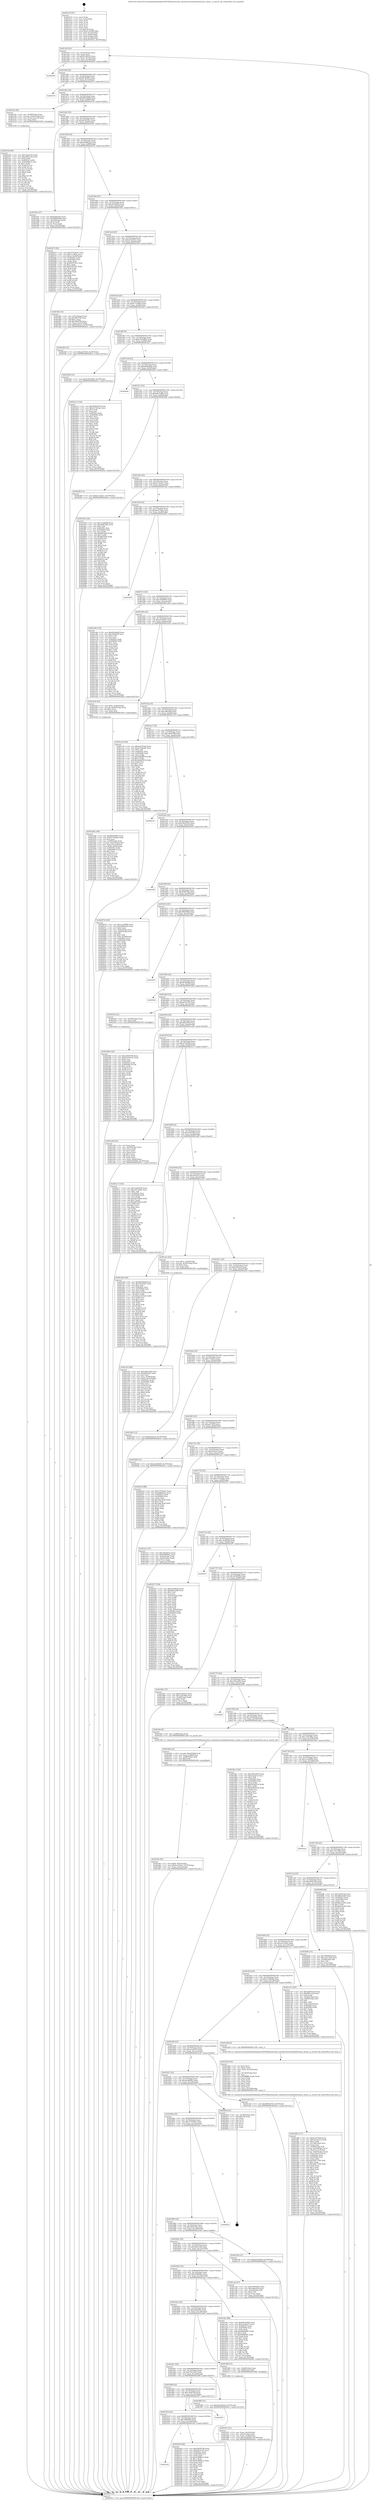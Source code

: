 digraph "0x401410" {
  label = "0x401410 (/mnt/c/Users/mathe/Desktop/tcc/POCII/binaries/extr_linuxdriversmtdnandrawmxc_nand.c_is_imx25_nfc_Final-ollvm.out::main(0))"
  labelloc = "t"
  node[shape=record]

  Entry [label="",width=0.3,height=0.3,shape=circle,fillcolor=black,style=filled]
  "0x40143f" [label="{
     0x40143f [23]\l
     | [instrs]\l
     &nbsp;&nbsp;0x40143f \<+3\>: mov -0x70(%rbp),%eax\l
     &nbsp;&nbsp;0x401442 \<+2\>: mov %eax,%ecx\l
     &nbsp;&nbsp;0x401444 \<+6\>: sub $0x81cfb553,%ecx\l
     &nbsp;&nbsp;0x40144a \<+3\>: mov %eax,-0x74(%rbp)\l
     &nbsp;&nbsp;0x40144d \<+3\>: mov %ecx,-0x78(%rbp)\l
     &nbsp;&nbsp;0x401450 \<+6\>: je 0000000000402400 \<main+0xff0\>\l
  }"]
  "0x402400" [label="{
     0x402400\l
  }", style=dashed]
  "0x401456" [label="{
     0x401456 [22]\l
     | [instrs]\l
     &nbsp;&nbsp;0x401456 \<+5\>: jmp 000000000040145b \<main+0x4b\>\l
     &nbsp;&nbsp;0x40145b \<+3\>: mov -0x74(%rbp),%eax\l
     &nbsp;&nbsp;0x40145e \<+5\>: sub $0x88183945,%eax\l
     &nbsp;&nbsp;0x401463 \<+3\>: mov %eax,-0x7c(%rbp)\l
     &nbsp;&nbsp;0x401466 \<+6\>: je 0000000000402523 \<main+0x1113\>\l
  }"]
  Exit [label="",width=0.3,height=0.3,shape=circle,fillcolor=black,style=filled,peripheries=2]
  "0x402523" [label="{
     0x402523\l
  }", style=dashed]
  "0x40146c" [label="{
     0x40146c [22]\l
     | [instrs]\l
     &nbsp;&nbsp;0x40146c \<+5\>: jmp 0000000000401471 \<main+0x61\>\l
     &nbsp;&nbsp;0x401471 \<+3\>: mov -0x74(%rbp),%eax\l
     &nbsp;&nbsp;0x401474 \<+5\>: sub $0x88b18ad9,%eax\l
     &nbsp;&nbsp;0x401479 \<+3\>: mov %eax,-0x80(%rbp)\l
     &nbsp;&nbsp;0x40147c \<+6\>: je 000000000040214e \<main+0xd3e\>\l
  }"]
  "0x402366" [label="{
     0x402366 [142]\l
     | [instrs]\l
     &nbsp;&nbsp;0x402366 \<+5\>: mov $0xcd930798,%ecx\l
     &nbsp;&nbsp;0x40236b \<+5\>: mov $0xb31d5510,%edx\l
     &nbsp;&nbsp;0x402370 \<+3\>: mov $0x1,%sil\l
     &nbsp;&nbsp;0x402373 \<+3\>: xor %r8d,%r8d\l
     &nbsp;&nbsp;0x402376 \<+8\>: mov 0x40505c,%r9d\l
     &nbsp;&nbsp;0x40237e \<+8\>: mov 0x405060,%r10d\l
     &nbsp;&nbsp;0x402386 \<+4\>: sub $0x1,%r8d\l
     &nbsp;&nbsp;0x40238a \<+3\>: mov %r9d,%r11d\l
     &nbsp;&nbsp;0x40238d \<+3\>: add %r8d,%r11d\l
     &nbsp;&nbsp;0x402390 \<+4\>: imul %r11d,%r9d\l
     &nbsp;&nbsp;0x402394 \<+4\>: and $0x1,%r9d\l
     &nbsp;&nbsp;0x402398 \<+4\>: cmp $0x0,%r9d\l
     &nbsp;&nbsp;0x40239c \<+3\>: sete %bl\l
     &nbsp;&nbsp;0x40239f \<+4\>: cmp $0xa,%r10d\l
     &nbsp;&nbsp;0x4023a3 \<+4\>: setl %r14b\l
     &nbsp;&nbsp;0x4023a7 \<+3\>: mov %bl,%r15b\l
     &nbsp;&nbsp;0x4023aa \<+4\>: xor $0xff,%r15b\l
     &nbsp;&nbsp;0x4023ae \<+3\>: mov %r14b,%r12b\l
     &nbsp;&nbsp;0x4023b1 \<+4\>: xor $0xff,%r12b\l
     &nbsp;&nbsp;0x4023b5 \<+4\>: xor $0x0,%sil\l
     &nbsp;&nbsp;0x4023b9 \<+3\>: mov %r15b,%r13b\l
     &nbsp;&nbsp;0x4023bc \<+4\>: and $0x0,%r13b\l
     &nbsp;&nbsp;0x4023c0 \<+3\>: and %sil,%bl\l
     &nbsp;&nbsp;0x4023c3 \<+3\>: mov %r12b,%al\l
     &nbsp;&nbsp;0x4023c6 \<+2\>: and $0x0,%al\l
     &nbsp;&nbsp;0x4023c8 \<+3\>: and %sil,%r14b\l
     &nbsp;&nbsp;0x4023cb \<+3\>: or %bl,%r13b\l
     &nbsp;&nbsp;0x4023ce \<+3\>: or %r14b,%al\l
     &nbsp;&nbsp;0x4023d1 \<+3\>: xor %al,%r13b\l
     &nbsp;&nbsp;0x4023d4 \<+3\>: or %r12b,%r15b\l
     &nbsp;&nbsp;0x4023d7 \<+4\>: xor $0xff,%r15b\l
     &nbsp;&nbsp;0x4023db \<+4\>: or $0x0,%sil\l
     &nbsp;&nbsp;0x4023df \<+3\>: and %sil,%r15b\l
     &nbsp;&nbsp;0x4023e2 \<+3\>: or %r15b,%r13b\l
     &nbsp;&nbsp;0x4023e5 \<+4\>: test $0x1,%r13b\l
     &nbsp;&nbsp;0x4023e9 \<+3\>: cmovne %edx,%ecx\l
     &nbsp;&nbsp;0x4023ec \<+3\>: mov %ecx,-0x70(%rbp)\l
     &nbsp;&nbsp;0x4023ef \<+5\>: jmp 000000000040263c \<main+0x122c\>\l
  }"]
  "0x40214e" [label="{
     0x40214e [20]\l
     | [instrs]\l
     &nbsp;&nbsp;0x40214e \<+4\>: mov -0x58(%rbp),%rax\l
     &nbsp;&nbsp;0x402152 \<+4\>: movslq -0x6c(%rbp),%rcx\l
     &nbsp;&nbsp;0x402156 \<+4\>: mov (%rax,%rcx,8),%rax\l
     &nbsp;&nbsp;0x40215a \<+3\>: mov %rax,%rdi\l
     &nbsp;&nbsp;0x40215d \<+5\>: call 0000000000401030 \<free@plt\>\l
     | [calls]\l
     &nbsp;&nbsp;0x401030 \{1\} (unknown)\l
  }"]
  "0x401482" [label="{
     0x401482 [25]\l
     | [instrs]\l
     &nbsp;&nbsp;0x401482 \<+5\>: jmp 0000000000401487 \<main+0x77\>\l
     &nbsp;&nbsp;0x401487 \<+3\>: mov -0x74(%rbp),%eax\l
     &nbsp;&nbsp;0x40148a \<+5\>: sub $0xa0035541,%eax\l
     &nbsp;&nbsp;0x40148f \<+6\>: mov %eax,-0x84(%rbp)\l
     &nbsp;&nbsp;0x401495 \<+6\>: je 000000000040193c \<main+0x52c\>\l
  }"]
  "0x401932" [label="{
     0x401932\l
  }", style=dashed]
  "0x40193c" [label="{
     0x40193c [27]\l
     | [instrs]\l
     &nbsp;&nbsp;0x40193c \<+5\>: mov $0x6a9dc00e,%eax\l
     &nbsp;&nbsp;0x401941 \<+5\>: mov $0xd984938d,%ecx\l
     &nbsp;&nbsp;0x401946 \<+3\>: mov -0x34(%rbp),%edx\l
     &nbsp;&nbsp;0x401949 \<+3\>: cmp $0x2,%edx\l
     &nbsp;&nbsp;0x40194c \<+3\>: cmovne %ecx,%eax\l
     &nbsp;&nbsp;0x40194f \<+3\>: mov %eax,-0x70(%rbp)\l
     &nbsp;&nbsp;0x401952 \<+5\>: jmp 000000000040263c \<main+0x122c\>\l
  }"]
  "0x40149b" [label="{
     0x40149b [25]\l
     | [instrs]\l
     &nbsp;&nbsp;0x40149b \<+5\>: jmp 00000000004014a0 \<main+0x90\>\l
     &nbsp;&nbsp;0x4014a0 \<+3\>: mov -0x74(%rbp),%eax\l
     &nbsp;&nbsp;0x4014a3 \<+5\>: sub $0xa6666c2a,%eax\l
     &nbsp;&nbsp;0x4014a8 \<+6\>: mov %eax,-0x88(%rbp)\l
     &nbsp;&nbsp;0x4014ae \<+6\>: je 0000000000402475 \<main+0x1065\>\l
  }"]
  "0x40263c" [label="{
     0x40263c [5]\l
     | [instrs]\l
     &nbsp;&nbsp;0x40263c \<+5\>: jmp 000000000040143f \<main+0x2f\>\l
  }"]
  "0x401410" [label="{
     0x401410 [47]\l
     | [instrs]\l
     &nbsp;&nbsp;0x401410 \<+1\>: push %rbp\l
     &nbsp;&nbsp;0x401411 \<+3\>: mov %rsp,%rbp\l
     &nbsp;&nbsp;0x401414 \<+2\>: push %r15\l
     &nbsp;&nbsp;0x401416 \<+2\>: push %r14\l
     &nbsp;&nbsp;0x401418 \<+2\>: push %r13\l
     &nbsp;&nbsp;0x40141a \<+2\>: push %r12\l
     &nbsp;&nbsp;0x40141c \<+1\>: push %rbx\l
     &nbsp;&nbsp;0x40141d \<+7\>: sub $0x138,%rsp\l
     &nbsp;&nbsp;0x401424 \<+7\>: movl $0x0,-0x38(%rbp)\l
     &nbsp;&nbsp;0x40142b \<+3\>: mov %edi,-0x3c(%rbp)\l
     &nbsp;&nbsp;0x40142e \<+4\>: mov %rsi,-0x48(%rbp)\l
     &nbsp;&nbsp;0x401432 \<+3\>: mov -0x3c(%rbp),%edi\l
     &nbsp;&nbsp;0x401435 \<+3\>: mov %edi,-0x34(%rbp)\l
     &nbsp;&nbsp;0x401438 \<+7\>: movl $0xa0035541,-0x70(%rbp)\l
  }"]
  "0x402302" [label="{
     0x402302 [88]\l
     | [instrs]\l
     &nbsp;&nbsp;0x402302 \<+5\>: mov $0xcd930798,%eax\l
     &nbsp;&nbsp;0x402307 \<+5\>: mov $0xdd7e51f3,%ecx\l
     &nbsp;&nbsp;0x40230c \<+7\>: mov 0x40505c,%edx\l
     &nbsp;&nbsp;0x402313 \<+7\>: mov 0x405060,%esi\l
     &nbsp;&nbsp;0x40231a \<+2\>: mov %edx,%edi\l
     &nbsp;&nbsp;0x40231c \<+6\>: sub $0x41886b1e,%edi\l
     &nbsp;&nbsp;0x402322 \<+3\>: sub $0x1,%edi\l
     &nbsp;&nbsp;0x402325 \<+6\>: add $0x41886b1e,%edi\l
     &nbsp;&nbsp;0x40232b \<+3\>: imul %edi,%edx\l
     &nbsp;&nbsp;0x40232e \<+3\>: and $0x1,%edx\l
     &nbsp;&nbsp;0x402331 \<+3\>: cmp $0x0,%edx\l
     &nbsp;&nbsp;0x402334 \<+4\>: sete %r8b\l
     &nbsp;&nbsp;0x402338 \<+3\>: cmp $0xa,%esi\l
     &nbsp;&nbsp;0x40233b \<+4\>: setl %r9b\l
     &nbsp;&nbsp;0x40233f \<+3\>: mov %r8b,%r10b\l
     &nbsp;&nbsp;0x402342 \<+3\>: and %r9b,%r10b\l
     &nbsp;&nbsp;0x402345 \<+3\>: xor %r9b,%r8b\l
     &nbsp;&nbsp;0x402348 \<+3\>: or %r8b,%r10b\l
     &nbsp;&nbsp;0x40234b \<+4\>: test $0x1,%r10b\l
     &nbsp;&nbsp;0x40234f \<+3\>: cmovne %ecx,%eax\l
     &nbsp;&nbsp;0x402352 \<+3\>: mov %eax,-0x70(%rbp)\l
     &nbsp;&nbsp;0x402355 \<+5\>: jmp 000000000040263c \<main+0x122c\>\l
  }"]
  "0x402475" [label="{
     0x402475 [95]\l
     | [instrs]\l
     &nbsp;&nbsp;0x402475 \<+5\>: mov $0x37579e91,%eax\l
     &nbsp;&nbsp;0x40247a \<+5\>: mov $0x71c962e,%ecx\l
     &nbsp;&nbsp;0x40247f \<+7\>: movl $0x0,-0x38(%rbp)\l
     &nbsp;&nbsp;0x402486 \<+7\>: mov 0x40505c,%edx\l
     &nbsp;&nbsp;0x40248d \<+7\>: mov 0x405060,%esi\l
     &nbsp;&nbsp;0x402494 \<+2\>: mov %edx,%edi\l
     &nbsp;&nbsp;0x402496 \<+6\>: sub $0x953f7291,%edi\l
     &nbsp;&nbsp;0x40249c \<+3\>: sub $0x1,%edi\l
     &nbsp;&nbsp;0x40249f \<+6\>: add $0x953f7291,%edi\l
     &nbsp;&nbsp;0x4024a5 \<+3\>: imul %edi,%edx\l
     &nbsp;&nbsp;0x4024a8 \<+3\>: and $0x1,%edx\l
     &nbsp;&nbsp;0x4024ab \<+3\>: cmp $0x0,%edx\l
     &nbsp;&nbsp;0x4024ae \<+4\>: sete %r8b\l
     &nbsp;&nbsp;0x4024b2 \<+3\>: cmp $0xa,%esi\l
     &nbsp;&nbsp;0x4024b5 \<+4\>: setl %r9b\l
     &nbsp;&nbsp;0x4024b9 \<+3\>: mov %r8b,%r10b\l
     &nbsp;&nbsp;0x4024bc \<+3\>: and %r9b,%r10b\l
     &nbsp;&nbsp;0x4024bf \<+3\>: xor %r9b,%r8b\l
     &nbsp;&nbsp;0x4024c2 \<+3\>: or %r8b,%r10b\l
     &nbsp;&nbsp;0x4024c5 \<+4\>: test $0x1,%r10b\l
     &nbsp;&nbsp;0x4024c9 \<+3\>: cmovne %ecx,%eax\l
     &nbsp;&nbsp;0x4024cc \<+3\>: mov %eax,-0x70(%rbp)\l
     &nbsp;&nbsp;0x4024cf \<+5\>: jmp 000000000040263c \<main+0x122c\>\l
  }"]
  "0x4014b4" [label="{
     0x4014b4 [25]\l
     | [instrs]\l
     &nbsp;&nbsp;0x4014b4 \<+5\>: jmp 00000000004014b9 \<main+0xa9\>\l
     &nbsp;&nbsp;0x4014b9 \<+3\>: mov -0x74(%rbp),%eax\l
     &nbsp;&nbsp;0x4014bc \<+5\>: sub $0xa9c5d42d,%eax\l
     &nbsp;&nbsp;0x4014c1 \<+6\>: mov %eax,-0x8c(%rbp)\l
     &nbsp;&nbsp;0x4014c7 \<+6\>: je 0000000000401f8c \<main+0xb7c\>\l
  }"]
  "0x401919" [label="{
     0x401919 [25]\l
     | [instrs]\l
     &nbsp;&nbsp;0x401919 \<+5\>: jmp 000000000040191e \<main+0x50e\>\l
     &nbsp;&nbsp;0x40191e \<+3\>: mov -0x74(%rbp),%eax\l
     &nbsp;&nbsp;0x401921 \<+5\>: sub $0x7f9f584d,%eax\l
     &nbsp;&nbsp;0x401926 \<+6\>: mov %eax,-0x140(%rbp)\l
     &nbsp;&nbsp;0x40192c \<+6\>: je 0000000000402302 \<main+0xef2\>\l
  }"]
  "0x401f8c" [label="{
     0x401f8c [31]\l
     | [instrs]\l
     &nbsp;&nbsp;0x401f8c \<+3\>: mov -0x5c(%rbp),%eax\l
     &nbsp;&nbsp;0x401f8f \<+5\>: sub $0x3f8cf7fd,%eax\l
     &nbsp;&nbsp;0x401f94 \<+3\>: add $0x1,%eax\l
     &nbsp;&nbsp;0x401f97 \<+5\>: add $0x3f8cf7fd,%eax\l
     &nbsp;&nbsp;0x401f9c \<+3\>: mov %eax,-0x5c(%rbp)\l
     &nbsp;&nbsp;0x401f9f \<+7\>: movl $0xf1bd1e2,-0x70(%rbp)\l
     &nbsp;&nbsp;0x401fa6 \<+5\>: jmp 000000000040263c \<main+0x122c\>\l
  }"]
  "0x4014cd" [label="{
     0x4014cd [25]\l
     | [instrs]\l
     &nbsp;&nbsp;0x4014cd \<+5\>: jmp 00000000004014d2 \<main+0xc2\>\l
     &nbsp;&nbsp;0x4014d2 \<+3\>: mov -0x74(%rbp),%eax\l
     &nbsp;&nbsp;0x4014d5 \<+5\>: sub $0xb31d5510,%eax\l
     &nbsp;&nbsp;0x4014da \<+6\>: mov %eax,-0x90(%rbp)\l
     &nbsp;&nbsp;0x4014e0 \<+6\>: je 00000000004023f4 \<main+0xfe4\>\l
  }"]
  "0x4025d7" [label="{
     0x4025d7\l
  }", style=dashed]
  "0x4023f4" [label="{
     0x4023f4 [12]\l
     | [instrs]\l
     &nbsp;&nbsp;0x4023f4 \<+7\>: movl $0xae47493,-0x70(%rbp)\l
     &nbsp;&nbsp;0x4023fb \<+5\>: jmp 000000000040263c \<main+0x122c\>\l
  }"]
  "0x4014e6" [label="{
     0x4014e6 [25]\l
     | [instrs]\l
     &nbsp;&nbsp;0x4014e6 \<+5\>: jmp 00000000004014eb \<main+0xdb\>\l
     &nbsp;&nbsp;0x4014eb \<+3\>: mov -0x74(%rbp),%eax\l
     &nbsp;&nbsp;0x4014ee \<+5\>: sub $0xb77549e0,%eax\l
     &nbsp;&nbsp;0x4014f3 \<+6\>: mov %eax,-0x94(%rbp)\l
     &nbsp;&nbsp;0x4014f9 \<+6\>: je 0000000000401bb5 \<main+0x7a5\>\l
  }"]
  "0x402162" [label="{
     0x402162 [89]\l
     | [instrs]\l
     &nbsp;&nbsp;0x402162 \<+5\>: mov $0x7afc67dd,%edx\l
     &nbsp;&nbsp;0x402167 \<+5\>: mov $0x3d0413ee,%esi\l
     &nbsp;&nbsp;0x40216c \<+3\>: xor %r8d,%r8d\l
     &nbsp;&nbsp;0x40216f \<+8\>: mov 0x40505c,%r9d\l
     &nbsp;&nbsp;0x402177 \<+8\>: mov 0x405060,%r10d\l
     &nbsp;&nbsp;0x40217f \<+4\>: sub $0x1,%r8d\l
     &nbsp;&nbsp;0x402183 \<+3\>: mov %r9d,%r11d\l
     &nbsp;&nbsp;0x402186 \<+3\>: add %r8d,%r11d\l
     &nbsp;&nbsp;0x402189 \<+4\>: imul %r11d,%r9d\l
     &nbsp;&nbsp;0x40218d \<+4\>: and $0x1,%r9d\l
     &nbsp;&nbsp;0x402191 \<+4\>: cmp $0x0,%r9d\l
     &nbsp;&nbsp;0x402195 \<+3\>: sete %bl\l
     &nbsp;&nbsp;0x402198 \<+4\>: cmp $0xa,%r10d\l
     &nbsp;&nbsp;0x40219c \<+4\>: setl %r14b\l
     &nbsp;&nbsp;0x4021a0 \<+3\>: mov %bl,%r15b\l
     &nbsp;&nbsp;0x4021a3 \<+3\>: and %r14b,%r15b\l
     &nbsp;&nbsp;0x4021a6 \<+3\>: xor %r14b,%bl\l
     &nbsp;&nbsp;0x4021a9 \<+3\>: or %bl,%r15b\l
     &nbsp;&nbsp;0x4021ac \<+4\>: test $0x1,%r15b\l
     &nbsp;&nbsp;0x4021b0 \<+3\>: cmovne %esi,%edx\l
     &nbsp;&nbsp;0x4021b3 \<+3\>: mov %edx,-0x70(%rbp)\l
     &nbsp;&nbsp;0x4021b6 \<+5\>: jmp 000000000040263c \<main+0x122c\>\l
  }"]
  "0x401bb5" [label="{
     0x401bb5 [12]\l
     | [instrs]\l
     &nbsp;&nbsp;0x401bb5 \<+7\>: movl $0xb7853892,-0x70(%rbp)\l
     &nbsp;&nbsp;0x401bbc \<+5\>: jmp 000000000040263c \<main+0x122c\>\l
  }"]
  "0x4014ff" [label="{
     0x4014ff [25]\l
     | [instrs]\l
     &nbsp;&nbsp;0x4014ff \<+5\>: jmp 0000000000401504 \<main+0xf4\>\l
     &nbsp;&nbsp;0x401504 \<+3\>: mov -0x74(%rbp),%eax\l
     &nbsp;&nbsp;0x401507 \<+5\>: sub $0xb7853892,%eax\l
     &nbsp;&nbsp;0x40150c \<+6\>: mov %eax,-0x98(%rbp)\l
     &nbsp;&nbsp;0x401512 \<+6\>: je 0000000000401bc1 \<main+0x7b1\>\l
  }"]
  "0x401fcb" [label="{
     0x401fcb [25]\l
     | [instrs]\l
     &nbsp;&nbsp;0x401fcb \<+7\>: movl $0x0,-0x6c(%rbp)\l
     &nbsp;&nbsp;0x401fd2 \<+7\>: movl $0xbc15e4e7,-0x70(%rbp)\l
     &nbsp;&nbsp;0x401fd9 \<+6\>: mov %eax,-0x14c(%rbp)\l
     &nbsp;&nbsp;0x401fdf \<+5\>: jmp 000000000040263c \<main+0x122c\>\l
  }"]
  "0x401bc1" [label="{
     0x401bc1 [134]\l
     | [instrs]\l
     &nbsp;&nbsp;0x401bc1 \<+5\>: mov $0xd3834354,%eax\l
     &nbsp;&nbsp;0x401bc6 \<+5\>: mov $0x2a7343ea,%ecx\l
     &nbsp;&nbsp;0x401bcb \<+2\>: mov $0x1,%dl\l
     &nbsp;&nbsp;0x401bcd \<+2\>: xor %esi,%esi\l
     &nbsp;&nbsp;0x401bcf \<+7\>: mov 0x40505c,%edi\l
     &nbsp;&nbsp;0x401bd6 \<+8\>: mov 0x405060,%r8d\l
     &nbsp;&nbsp;0x401bde \<+3\>: sub $0x1,%esi\l
     &nbsp;&nbsp;0x401be1 \<+3\>: mov %edi,%r9d\l
     &nbsp;&nbsp;0x401be4 \<+3\>: add %esi,%r9d\l
     &nbsp;&nbsp;0x401be7 \<+4\>: imul %r9d,%edi\l
     &nbsp;&nbsp;0x401beb \<+3\>: and $0x1,%edi\l
     &nbsp;&nbsp;0x401bee \<+3\>: cmp $0x0,%edi\l
     &nbsp;&nbsp;0x401bf1 \<+4\>: sete %r10b\l
     &nbsp;&nbsp;0x401bf5 \<+4\>: cmp $0xa,%r8d\l
     &nbsp;&nbsp;0x401bf9 \<+4\>: setl %r11b\l
     &nbsp;&nbsp;0x401bfd \<+3\>: mov %r10b,%bl\l
     &nbsp;&nbsp;0x401c00 \<+3\>: xor $0xff,%bl\l
     &nbsp;&nbsp;0x401c03 \<+3\>: mov %r11b,%r14b\l
     &nbsp;&nbsp;0x401c06 \<+4\>: xor $0xff,%r14b\l
     &nbsp;&nbsp;0x401c0a \<+3\>: xor $0x0,%dl\l
     &nbsp;&nbsp;0x401c0d \<+3\>: mov %bl,%r15b\l
     &nbsp;&nbsp;0x401c10 \<+4\>: and $0x0,%r15b\l
     &nbsp;&nbsp;0x401c14 \<+3\>: and %dl,%r10b\l
     &nbsp;&nbsp;0x401c17 \<+3\>: mov %r14b,%r12b\l
     &nbsp;&nbsp;0x401c1a \<+4\>: and $0x0,%r12b\l
     &nbsp;&nbsp;0x401c1e \<+3\>: and %dl,%r11b\l
     &nbsp;&nbsp;0x401c21 \<+3\>: or %r10b,%r15b\l
     &nbsp;&nbsp;0x401c24 \<+3\>: or %r11b,%r12b\l
     &nbsp;&nbsp;0x401c27 \<+3\>: xor %r12b,%r15b\l
     &nbsp;&nbsp;0x401c2a \<+3\>: or %r14b,%bl\l
     &nbsp;&nbsp;0x401c2d \<+3\>: xor $0xff,%bl\l
     &nbsp;&nbsp;0x401c30 \<+3\>: or $0x0,%dl\l
     &nbsp;&nbsp;0x401c33 \<+2\>: and %dl,%bl\l
     &nbsp;&nbsp;0x401c35 \<+3\>: or %bl,%r15b\l
     &nbsp;&nbsp;0x401c38 \<+4\>: test $0x1,%r15b\l
     &nbsp;&nbsp;0x401c3c \<+3\>: cmovne %ecx,%eax\l
     &nbsp;&nbsp;0x401c3f \<+3\>: mov %eax,-0x70(%rbp)\l
     &nbsp;&nbsp;0x401c42 \<+5\>: jmp 000000000040263c \<main+0x122c\>\l
  }"]
  "0x401518" [label="{
     0x401518 [25]\l
     | [instrs]\l
     &nbsp;&nbsp;0x401518 \<+5\>: jmp 000000000040151d \<main+0x10d\>\l
     &nbsp;&nbsp;0x40151d \<+3\>: mov -0x74(%rbp),%eax\l
     &nbsp;&nbsp;0x401520 \<+5\>: sub $0xb800a2db,%eax\l
     &nbsp;&nbsp;0x401525 \<+6\>: mov %eax,-0x9c(%rbp)\l
     &nbsp;&nbsp;0x40152b \<+6\>: je 000000000040240c \<main+0xffc\>\l
  }"]
  "0x401fb4" [label="{
     0x401fb4 [23]\l
     | [instrs]\l
     &nbsp;&nbsp;0x401fb4 \<+10\>: movabs $0x4030b6,%rdi\l
     &nbsp;&nbsp;0x401fbe \<+3\>: mov %eax,-0x68(%rbp)\l
     &nbsp;&nbsp;0x401fc1 \<+3\>: mov -0x68(%rbp),%esi\l
     &nbsp;&nbsp;0x401fc4 \<+2\>: mov $0x0,%al\l
     &nbsp;&nbsp;0x401fc6 \<+5\>: call 0000000000401040 \<printf@plt\>\l
     | [calls]\l
     &nbsp;&nbsp;0x401040 \{1\} (unknown)\l
  }"]
  "0x40240c" [label="{
     0x40240c\l
  }", style=dashed]
  "0x401531" [label="{
     0x401531 [25]\l
     | [instrs]\l
     &nbsp;&nbsp;0x401531 \<+5\>: jmp 0000000000401536 \<main+0x126\>\l
     &nbsp;&nbsp;0x401536 \<+3\>: mov -0x74(%rbp),%eax\l
     &nbsp;&nbsp;0x401539 \<+5\>: sub $0xb8e7ea6b,%eax\l
     &nbsp;&nbsp;0x40153e \<+6\>: mov %eax,-0xa0(%rbp)\l
     &nbsp;&nbsp;0x401544 \<+6\>: je 00000000004022f6 \<main+0xee6\>\l
  }"]
  "0x401900" [label="{
     0x401900 [25]\l
     | [instrs]\l
     &nbsp;&nbsp;0x401900 \<+5\>: jmp 0000000000401905 \<main+0x4f5\>\l
     &nbsp;&nbsp;0x401905 \<+3\>: mov -0x74(%rbp),%eax\l
     &nbsp;&nbsp;0x401908 \<+5\>: sub $0x7afc67dd,%eax\l
     &nbsp;&nbsp;0x40190d \<+6\>: mov %eax,-0x13c(%rbp)\l
     &nbsp;&nbsp;0x401913 \<+6\>: je 00000000004025d7 \<main+0x11c7\>\l
  }"]
  "0x4022f6" [label="{
     0x4022f6 [12]\l
     | [instrs]\l
     &nbsp;&nbsp;0x4022f6 \<+7\>: movl $0xbc15e4e7,-0x70(%rbp)\l
     &nbsp;&nbsp;0x4022fd \<+5\>: jmp 000000000040263c \<main+0x122c\>\l
  }"]
  "0x40154a" [label="{
     0x40154a [25]\l
     | [instrs]\l
     &nbsp;&nbsp;0x40154a \<+5\>: jmp 000000000040154f \<main+0x13f\>\l
     &nbsp;&nbsp;0x40154f \<+3\>: mov -0x74(%rbp),%eax\l
     &nbsp;&nbsp;0x401552 \<+5\>: sub $0xbc15e4e7,%eax\l
     &nbsp;&nbsp;0x401557 \<+6\>: mov %eax,-0xa4(%rbp)\l
     &nbsp;&nbsp;0x40155d \<+6\>: je 0000000000401fe4 \<main+0xbd4\>\l
  }"]
  "0x401f80" [label="{
     0x401f80 [12]\l
     | [instrs]\l
     &nbsp;&nbsp;0x401f80 \<+7\>: movl $0xa9c5d42d,-0x70(%rbp)\l
     &nbsp;&nbsp;0x401f87 \<+5\>: jmp 000000000040263c \<main+0x122c\>\l
  }"]
  "0x401fe4" [label="{
     0x401fe4 [144]\l
     | [instrs]\l
     &nbsp;&nbsp;0x401fe4 \<+5\>: mov $0x1ccd3808,%eax\l
     &nbsp;&nbsp;0x401fe9 \<+5\>: mov $0xd58f73bb,%ecx\l
     &nbsp;&nbsp;0x401fee \<+2\>: mov $0x1,%dl\l
     &nbsp;&nbsp;0x401ff0 \<+7\>: mov 0x40505c,%esi\l
     &nbsp;&nbsp;0x401ff7 \<+7\>: mov 0x405060,%edi\l
     &nbsp;&nbsp;0x401ffe \<+3\>: mov %esi,%r8d\l
     &nbsp;&nbsp;0x402001 \<+7\>: add $0xf8d7faf4,%r8d\l
     &nbsp;&nbsp;0x402008 \<+4\>: sub $0x1,%r8d\l
     &nbsp;&nbsp;0x40200c \<+7\>: sub $0xf8d7faf4,%r8d\l
     &nbsp;&nbsp;0x402013 \<+4\>: imul %r8d,%esi\l
     &nbsp;&nbsp;0x402017 \<+3\>: and $0x1,%esi\l
     &nbsp;&nbsp;0x40201a \<+3\>: cmp $0x0,%esi\l
     &nbsp;&nbsp;0x40201d \<+4\>: sete %r9b\l
     &nbsp;&nbsp;0x402021 \<+3\>: cmp $0xa,%edi\l
     &nbsp;&nbsp;0x402024 \<+4\>: setl %r10b\l
     &nbsp;&nbsp;0x402028 \<+3\>: mov %r9b,%r11b\l
     &nbsp;&nbsp;0x40202b \<+4\>: xor $0xff,%r11b\l
     &nbsp;&nbsp;0x40202f \<+3\>: mov %r10b,%bl\l
     &nbsp;&nbsp;0x402032 \<+3\>: xor $0xff,%bl\l
     &nbsp;&nbsp;0x402035 \<+3\>: xor $0x1,%dl\l
     &nbsp;&nbsp;0x402038 \<+3\>: mov %r11b,%r14b\l
     &nbsp;&nbsp;0x40203b \<+4\>: and $0xff,%r14b\l
     &nbsp;&nbsp;0x40203f \<+3\>: and %dl,%r9b\l
     &nbsp;&nbsp;0x402042 \<+3\>: mov %bl,%r15b\l
     &nbsp;&nbsp;0x402045 \<+4\>: and $0xff,%r15b\l
     &nbsp;&nbsp;0x402049 \<+3\>: and %dl,%r10b\l
     &nbsp;&nbsp;0x40204c \<+3\>: or %r9b,%r14b\l
     &nbsp;&nbsp;0x40204f \<+3\>: or %r10b,%r15b\l
     &nbsp;&nbsp;0x402052 \<+3\>: xor %r15b,%r14b\l
     &nbsp;&nbsp;0x402055 \<+3\>: or %bl,%r11b\l
     &nbsp;&nbsp;0x402058 \<+4\>: xor $0xff,%r11b\l
     &nbsp;&nbsp;0x40205c \<+3\>: or $0x1,%dl\l
     &nbsp;&nbsp;0x40205f \<+3\>: and %dl,%r11b\l
     &nbsp;&nbsp;0x402062 \<+3\>: or %r11b,%r14b\l
     &nbsp;&nbsp;0x402065 \<+4\>: test $0x1,%r14b\l
     &nbsp;&nbsp;0x402069 \<+3\>: cmovne %ecx,%eax\l
     &nbsp;&nbsp;0x40206c \<+3\>: mov %eax,-0x70(%rbp)\l
     &nbsp;&nbsp;0x40206f \<+5\>: jmp 000000000040263c \<main+0x122c\>\l
  }"]
  "0x401563" [label="{
     0x401563 [25]\l
     | [instrs]\l
     &nbsp;&nbsp;0x401563 \<+5\>: jmp 0000000000401568 \<main+0x158\>\l
     &nbsp;&nbsp;0x401568 \<+3\>: mov -0x74(%rbp),%eax\l
     &nbsp;&nbsp;0x40156b \<+5\>: sub $0xbee57deb,%eax\l
     &nbsp;&nbsp;0x401570 \<+6\>: mov %eax,-0xa8(%rbp)\l
     &nbsp;&nbsp;0x401576 \<+6\>: je 0000000000402565 \<main+0x1155\>\l
  }"]
  "0x401d92" [label="{
     0x401d92 [171]\l
     | [instrs]\l
     &nbsp;&nbsp;0x401d92 \<+5\>: mov $0xbee57deb,%ecx\l
     &nbsp;&nbsp;0x401d97 \<+5\>: mov $0x2e142312,%edx\l
     &nbsp;&nbsp;0x401d9c \<+3\>: mov $0x1,%r8b\l
     &nbsp;&nbsp;0x401d9f \<+6\>: mov -0x148(%rbp),%esi\l
     &nbsp;&nbsp;0x401da5 \<+3\>: imul %eax,%esi\l
     &nbsp;&nbsp;0x401da8 \<+4\>: mov -0x58(%rbp),%r9\l
     &nbsp;&nbsp;0x401dac \<+4\>: movslq -0x5c(%rbp),%r10\l
     &nbsp;&nbsp;0x401db0 \<+4\>: mov (%r9,%r10,8),%r9\l
     &nbsp;&nbsp;0x401db4 \<+4\>: movslq -0x64(%rbp),%r10\l
     &nbsp;&nbsp;0x401db8 \<+4\>: mov %esi,(%r9,%r10,4)\l
     &nbsp;&nbsp;0x401dbc \<+7\>: mov 0x40505c,%eax\l
     &nbsp;&nbsp;0x401dc3 \<+7\>: mov 0x405060,%esi\l
     &nbsp;&nbsp;0x401dca \<+2\>: mov %eax,%edi\l
     &nbsp;&nbsp;0x401dcc \<+6\>: add $0x39d17196,%edi\l
     &nbsp;&nbsp;0x401dd2 \<+3\>: sub $0x1,%edi\l
     &nbsp;&nbsp;0x401dd5 \<+6\>: sub $0x39d17196,%edi\l
     &nbsp;&nbsp;0x401ddb \<+3\>: imul %edi,%eax\l
     &nbsp;&nbsp;0x401dde \<+3\>: and $0x1,%eax\l
     &nbsp;&nbsp;0x401de1 \<+3\>: cmp $0x0,%eax\l
     &nbsp;&nbsp;0x401de4 \<+4\>: sete %r11b\l
     &nbsp;&nbsp;0x401de8 \<+3\>: cmp $0xa,%esi\l
     &nbsp;&nbsp;0x401deb \<+3\>: setl %bl\l
     &nbsp;&nbsp;0x401dee \<+3\>: mov %r11b,%r14b\l
     &nbsp;&nbsp;0x401df1 \<+4\>: xor $0xff,%r14b\l
     &nbsp;&nbsp;0x401df5 \<+3\>: mov %bl,%r15b\l
     &nbsp;&nbsp;0x401df8 \<+4\>: xor $0xff,%r15b\l
     &nbsp;&nbsp;0x401dfc \<+4\>: xor $0x0,%r8b\l
     &nbsp;&nbsp;0x401e00 \<+3\>: mov %r14b,%r12b\l
     &nbsp;&nbsp;0x401e03 \<+4\>: and $0x0,%r12b\l
     &nbsp;&nbsp;0x401e07 \<+3\>: and %r8b,%r11b\l
     &nbsp;&nbsp;0x401e0a \<+3\>: mov %r15b,%r13b\l
     &nbsp;&nbsp;0x401e0d \<+4\>: and $0x0,%r13b\l
     &nbsp;&nbsp;0x401e11 \<+3\>: and %r8b,%bl\l
     &nbsp;&nbsp;0x401e14 \<+3\>: or %r11b,%r12b\l
     &nbsp;&nbsp;0x401e17 \<+3\>: or %bl,%r13b\l
     &nbsp;&nbsp;0x401e1a \<+3\>: xor %r13b,%r12b\l
     &nbsp;&nbsp;0x401e1d \<+3\>: or %r15b,%r14b\l
     &nbsp;&nbsp;0x401e20 \<+4\>: xor $0xff,%r14b\l
     &nbsp;&nbsp;0x401e24 \<+4\>: or $0x0,%r8b\l
     &nbsp;&nbsp;0x401e28 \<+3\>: and %r8b,%r14b\l
     &nbsp;&nbsp;0x401e2b \<+3\>: or %r14b,%r12b\l
     &nbsp;&nbsp;0x401e2e \<+4\>: test $0x1,%r12b\l
     &nbsp;&nbsp;0x401e32 \<+3\>: cmovne %edx,%ecx\l
     &nbsp;&nbsp;0x401e35 \<+3\>: mov %ecx,-0x70(%rbp)\l
     &nbsp;&nbsp;0x401e38 \<+5\>: jmp 000000000040263c \<main+0x122c\>\l
  }"]
  "0x402565" [label="{
     0x402565\l
  }", style=dashed]
  "0x40157c" [label="{
     0x40157c [25]\l
     | [instrs]\l
     &nbsp;&nbsp;0x40157c \<+5\>: jmp 0000000000401581 \<main+0x171\>\l
     &nbsp;&nbsp;0x401581 \<+3\>: mov -0x74(%rbp),%eax\l
     &nbsp;&nbsp;0x401584 \<+5\>: sub $0xc0390060,%eax\l
     &nbsp;&nbsp;0x401589 \<+6\>: mov %eax,-0xac(%rbp)\l
     &nbsp;&nbsp;0x40158f \<+6\>: je 0000000000401e6a \<main+0xa5a\>\l
  }"]
  "0x401d5e" [label="{
     0x401d5e [52]\l
     | [instrs]\l
     &nbsp;&nbsp;0x401d5e \<+2\>: xor %ecx,%ecx\l
     &nbsp;&nbsp;0x401d60 \<+5\>: mov $0x2,%edx\l
     &nbsp;&nbsp;0x401d65 \<+6\>: mov %edx,-0x144(%rbp)\l
     &nbsp;&nbsp;0x401d6b \<+1\>: cltd\l
     &nbsp;&nbsp;0x401d6c \<+6\>: mov -0x144(%rbp),%esi\l
     &nbsp;&nbsp;0x401d72 \<+2\>: idiv %esi\l
     &nbsp;&nbsp;0x401d74 \<+6\>: imul $0xfffffffe,%edx,%edx\l
     &nbsp;&nbsp;0x401d7a \<+2\>: mov %ecx,%edi\l
     &nbsp;&nbsp;0x401d7c \<+2\>: sub %edx,%edi\l
     &nbsp;&nbsp;0x401d7e \<+2\>: mov %ecx,%edx\l
     &nbsp;&nbsp;0x401d80 \<+3\>: sub $0x1,%edx\l
     &nbsp;&nbsp;0x401d83 \<+2\>: add %edx,%edi\l
     &nbsp;&nbsp;0x401d85 \<+2\>: sub %edi,%ecx\l
     &nbsp;&nbsp;0x401d87 \<+6\>: mov %ecx,-0x148(%rbp)\l
     &nbsp;&nbsp;0x401d8d \<+5\>: call 0000000000401160 \<next_i\>\l
     | [calls]\l
     &nbsp;&nbsp;0x401160 \{1\} (/mnt/c/Users/mathe/Desktop/tcc/POCII/binaries/extr_linuxdriversmtdnandrawmxc_nand.c_is_imx25_nfc_Final-ollvm.out::next_i)\l
  }"]
  "0x401e6a" [label="{
     0x401e6a [134]\l
     | [instrs]\l
     &nbsp;&nbsp;0x401e6a \<+5\>: mov $0xd9cb6a6f,%eax\l
     &nbsp;&nbsp;0x401e6f \<+5\>: mov $0x1645395,%ecx\l
     &nbsp;&nbsp;0x401e74 \<+2\>: mov $0x1,%dl\l
     &nbsp;&nbsp;0x401e76 \<+2\>: xor %esi,%esi\l
     &nbsp;&nbsp;0x401e78 \<+7\>: mov 0x40505c,%edi\l
     &nbsp;&nbsp;0x401e7f \<+8\>: mov 0x405060,%r8d\l
     &nbsp;&nbsp;0x401e87 \<+3\>: sub $0x1,%esi\l
     &nbsp;&nbsp;0x401e8a \<+3\>: mov %edi,%r9d\l
     &nbsp;&nbsp;0x401e8d \<+3\>: add %esi,%r9d\l
     &nbsp;&nbsp;0x401e90 \<+4\>: imul %r9d,%edi\l
     &nbsp;&nbsp;0x401e94 \<+3\>: and $0x1,%edi\l
     &nbsp;&nbsp;0x401e97 \<+3\>: cmp $0x0,%edi\l
     &nbsp;&nbsp;0x401e9a \<+4\>: sete %r10b\l
     &nbsp;&nbsp;0x401e9e \<+4\>: cmp $0xa,%r8d\l
     &nbsp;&nbsp;0x401ea2 \<+4\>: setl %r11b\l
     &nbsp;&nbsp;0x401ea6 \<+3\>: mov %r10b,%bl\l
     &nbsp;&nbsp;0x401ea9 \<+3\>: xor $0xff,%bl\l
     &nbsp;&nbsp;0x401eac \<+3\>: mov %r11b,%r14b\l
     &nbsp;&nbsp;0x401eaf \<+4\>: xor $0xff,%r14b\l
     &nbsp;&nbsp;0x401eb3 \<+3\>: xor $0x0,%dl\l
     &nbsp;&nbsp;0x401eb6 \<+3\>: mov %bl,%r15b\l
     &nbsp;&nbsp;0x401eb9 \<+4\>: and $0x0,%r15b\l
     &nbsp;&nbsp;0x401ebd \<+3\>: and %dl,%r10b\l
     &nbsp;&nbsp;0x401ec0 \<+3\>: mov %r14b,%r12b\l
     &nbsp;&nbsp;0x401ec3 \<+4\>: and $0x0,%r12b\l
     &nbsp;&nbsp;0x401ec7 \<+3\>: and %dl,%r11b\l
     &nbsp;&nbsp;0x401eca \<+3\>: or %r10b,%r15b\l
     &nbsp;&nbsp;0x401ecd \<+3\>: or %r11b,%r12b\l
     &nbsp;&nbsp;0x401ed0 \<+3\>: xor %r12b,%r15b\l
     &nbsp;&nbsp;0x401ed3 \<+3\>: or %r14b,%bl\l
     &nbsp;&nbsp;0x401ed6 \<+3\>: xor $0xff,%bl\l
     &nbsp;&nbsp;0x401ed9 \<+3\>: or $0x0,%dl\l
     &nbsp;&nbsp;0x401edc \<+2\>: and %dl,%bl\l
     &nbsp;&nbsp;0x401ede \<+3\>: or %bl,%r15b\l
     &nbsp;&nbsp;0x401ee1 \<+4\>: test $0x1,%r15b\l
     &nbsp;&nbsp;0x401ee5 \<+3\>: cmovne %ecx,%eax\l
     &nbsp;&nbsp;0x401ee8 \<+3\>: mov %eax,-0x70(%rbp)\l
     &nbsp;&nbsp;0x401eeb \<+5\>: jmp 000000000040263c \<main+0x122c\>\l
  }"]
  "0x401595" [label="{
     0x401595 [25]\l
     | [instrs]\l
     &nbsp;&nbsp;0x401595 \<+5\>: jmp 000000000040159a \<main+0x18a\>\l
     &nbsp;&nbsp;0x40159a \<+3\>: mov -0x74(%rbp),%eax\l
     &nbsp;&nbsp;0x40159d \<+5\>: sub $0xc0c3ba57,%eax\l
     &nbsp;&nbsp;0x4015a2 \<+6\>: mov %eax,-0xb0(%rbp)\l
     &nbsp;&nbsp;0x4015a8 \<+6\>: je 0000000000401b34 \<main+0x724\>\l
  }"]
  "0x401b4b" [label="{
     0x401b4b [106]\l
     | [instrs]\l
     &nbsp;&nbsp;0x401b4b \<+5\>: mov $0x88183945,%ecx\l
     &nbsp;&nbsp;0x401b50 \<+5\>: mov $0xb77549e0,%edx\l
     &nbsp;&nbsp;0x401b55 \<+2\>: xor %esi,%esi\l
     &nbsp;&nbsp;0x401b57 \<+4\>: mov -0x58(%rbp),%rdi\l
     &nbsp;&nbsp;0x401b5b \<+4\>: movslq -0x5c(%rbp),%r8\l
     &nbsp;&nbsp;0x401b5f \<+4\>: mov %rax,(%rdi,%r8,8)\l
     &nbsp;&nbsp;0x401b63 \<+7\>: movl $0x0,-0x64(%rbp)\l
     &nbsp;&nbsp;0x401b6a \<+8\>: mov 0x40505c,%r9d\l
     &nbsp;&nbsp;0x401b72 \<+8\>: mov 0x405060,%r10d\l
     &nbsp;&nbsp;0x401b7a \<+3\>: sub $0x1,%esi\l
     &nbsp;&nbsp;0x401b7d \<+3\>: mov %r9d,%r11d\l
     &nbsp;&nbsp;0x401b80 \<+3\>: add %esi,%r11d\l
     &nbsp;&nbsp;0x401b83 \<+4\>: imul %r11d,%r9d\l
     &nbsp;&nbsp;0x401b87 \<+4\>: and $0x1,%r9d\l
     &nbsp;&nbsp;0x401b8b \<+4\>: cmp $0x0,%r9d\l
     &nbsp;&nbsp;0x401b8f \<+3\>: sete %bl\l
     &nbsp;&nbsp;0x401b92 \<+4\>: cmp $0xa,%r10d\l
     &nbsp;&nbsp;0x401b96 \<+4\>: setl %r14b\l
     &nbsp;&nbsp;0x401b9a \<+3\>: mov %bl,%r15b\l
     &nbsp;&nbsp;0x401b9d \<+3\>: and %r14b,%r15b\l
     &nbsp;&nbsp;0x401ba0 \<+3\>: xor %r14b,%bl\l
     &nbsp;&nbsp;0x401ba3 \<+3\>: or %bl,%r15b\l
     &nbsp;&nbsp;0x401ba6 \<+4\>: test $0x1,%r15b\l
     &nbsp;&nbsp;0x401baa \<+3\>: cmovne %edx,%ecx\l
     &nbsp;&nbsp;0x401bad \<+3\>: mov %ecx,-0x70(%rbp)\l
     &nbsp;&nbsp;0x401bb0 \<+5\>: jmp 000000000040263c \<main+0x122c\>\l
  }"]
  "0x401b34" [label="{
     0x401b34 [23]\l
     | [instrs]\l
     &nbsp;&nbsp;0x401b34 \<+7\>: movl $0x1,-0x60(%rbp)\l
     &nbsp;&nbsp;0x401b3b \<+4\>: movslq -0x60(%rbp),%rax\l
     &nbsp;&nbsp;0x401b3f \<+4\>: shl $0x2,%rax\l
     &nbsp;&nbsp;0x401b43 \<+3\>: mov %rax,%rdi\l
     &nbsp;&nbsp;0x401b46 \<+5\>: call 0000000000401050 \<malloc@plt\>\l
     | [calls]\l
     &nbsp;&nbsp;0x401050 \{1\} (unknown)\l
  }"]
  "0x4015ae" [label="{
     0x4015ae [25]\l
     | [instrs]\l
     &nbsp;&nbsp;0x4015ae \<+5\>: jmp 00000000004015b3 \<main+0x1a3\>\l
     &nbsp;&nbsp;0x4015b3 \<+3\>: mov -0x74(%rbp),%eax\l
     &nbsp;&nbsp;0x4015b6 \<+5\>: sub $0xcd8ee02f,%eax\l
     &nbsp;&nbsp;0x4015bb \<+6\>: mov %eax,-0xb4(%rbp)\l
     &nbsp;&nbsp;0x4015c1 \<+6\>: je 0000000000401cc9 \<main+0x8b9\>\l
  }"]
  "0x401a53" [label="{
     0x401a53 [98]\l
     | [instrs]\l
     &nbsp;&nbsp;0x401a53 \<+5\>: mov $0x189ced50,%ecx\l
     &nbsp;&nbsp;0x401a58 \<+5\>: mov $0x60f5ab3,%edx\l
     &nbsp;&nbsp;0x401a5d \<+2\>: xor %esi,%esi\l
     &nbsp;&nbsp;0x401a5f \<+4\>: mov %rax,-0x58(%rbp)\l
     &nbsp;&nbsp;0x401a63 \<+7\>: movl $0x0,-0x5c(%rbp)\l
     &nbsp;&nbsp;0x401a6a \<+8\>: mov 0x40505c,%r8d\l
     &nbsp;&nbsp;0x401a72 \<+8\>: mov 0x405060,%r9d\l
     &nbsp;&nbsp;0x401a7a \<+3\>: sub $0x1,%esi\l
     &nbsp;&nbsp;0x401a7d \<+3\>: mov %r8d,%r10d\l
     &nbsp;&nbsp;0x401a80 \<+3\>: add %esi,%r10d\l
     &nbsp;&nbsp;0x401a83 \<+4\>: imul %r10d,%r8d\l
     &nbsp;&nbsp;0x401a87 \<+4\>: and $0x1,%r8d\l
     &nbsp;&nbsp;0x401a8b \<+4\>: cmp $0x0,%r8d\l
     &nbsp;&nbsp;0x401a8f \<+4\>: sete %r11b\l
     &nbsp;&nbsp;0x401a93 \<+4\>: cmp $0xa,%r9d\l
     &nbsp;&nbsp;0x401a97 \<+3\>: setl %bl\l
     &nbsp;&nbsp;0x401a9a \<+3\>: mov %r11b,%r14b\l
     &nbsp;&nbsp;0x401a9d \<+3\>: and %bl,%r14b\l
     &nbsp;&nbsp;0x401aa0 \<+3\>: xor %bl,%r11b\l
     &nbsp;&nbsp;0x401aa3 \<+3\>: or %r11b,%r14b\l
     &nbsp;&nbsp;0x401aa6 \<+4\>: test $0x1,%r14b\l
     &nbsp;&nbsp;0x401aaa \<+3\>: cmovne %edx,%ecx\l
     &nbsp;&nbsp;0x401aad \<+3\>: mov %ecx,-0x70(%rbp)\l
     &nbsp;&nbsp;0x401ab0 \<+5\>: jmp 000000000040263c \<main+0x122c\>\l
  }"]
  "0x401cc9" [label="{
     0x401cc9 [144]\l
     | [instrs]\l
     &nbsp;&nbsp;0x401cc9 \<+5\>: mov $0xbee57deb,%eax\l
     &nbsp;&nbsp;0x401cce \<+5\>: mov $0x2c538edb,%ecx\l
     &nbsp;&nbsp;0x401cd3 \<+2\>: mov $0x1,%dl\l
     &nbsp;&nbsp;0x401cd5 \<+7\>: mov 0x40505c,%esi\l
     &nbsp;&nbsp;0x401cdc \<+7\>: mov 0x405060,%edi\l
     &nbsp;&nbsp;0x401ce3 \<+3\>: mov %esi,%r8d\l
     &nbsp;&nbsp;0x401ce6 \<+7\>: sub $0x5d448976,%r8d\l
     &nbsp;&nbsp;0x401ced \<+4\>: sub $0x1,%r8d\l
     &nbsp;&nbsp;0x401cf1 \<+7\>: add $0x5d448976,%r8d\l
     &nbsp;&nbsp;0x401cf8 \<+4\>: imul %r8d,%esi\l
     &nbsp;&nbsp;0x401cfc \<+3\>: and $0x1,%esi\l
     &nbsp;&nbsp;0x401cff \<+3\>: cmp $0x0,%esi\l
     &nbsp;&nbsp;0x401d02 \<+4\>: sete %r9b\l
     &nbsp;&nbsp;0x401d06 \<+3\>: cmp $0xa,%edi\l
     &nbsp;&nbsp;0x401d09 \<+4\>: setl %r10b\l
     &nbsp;&nbsp;0x401d0d \<+3\>: mov %r9b,%r11b\l
     &nbsp;&nbsp;0x401d10 \<+4\>: xor $0xff,%r11b\l
     &nbsp;&nbsp;0x401d14 \<+3\>: mov %r10b,%bl\l
     &nbsp;&nbsp;0x401d17 \<+3\>: xor $0xff,%bl\l
     &nbsp;&nbsp;0x401d1a \<+3\>: xor $0x1,%dl\l
     &nbsp;&nbsp;0x401d1d \<+3\>: mov %r11b,%r14b\l
     &nbsp;&nbsp;0x401d20 \<+4\>: and $0xff,%r14b\l
     &nbsp;&nbsp;0x401d24 \<+3\>: and %dl,%r9b\l
     &nbsp;&nbsp;0x401d27 \<+3\>: mov %bl,%r15b\l
     &nbsp;&nbsp;0x401d2a \<+4\>: and $0xff,%r15b\l
     &nbsp;&nbsp;0x401d2e \<+3\>: and %dl,%r10b\l
     &nbsp;&nbsp;0x401d31 \<+3\>: or %r9b,%r14b\l
     &nbsp;&nbsp;0x401d34 \<+3\>: or %r10b,%r15b\l
     &nbsp;&nbsp;0x401d37 \<+3\>: xor %r15b,%r14b\l
     &nbsp;&nbsp;0x401d3a \<+3\>: or %bl,%r11b\l
     &nbsp;&nbsp;0x401d3d \<+4\>: xor $0xff,%r11b\l
     &nbsp;&nbsp;0x401d41 \<+3\>: or $0x1,%dl\l
     &nbsp;&nbsp;0x401d44 \<+3\>: and %dl,%r11b\l
     &nbsp;&nbsp;0x401d47 \<+3\>: or %r11b,%r14b\l
     &nbsp;&nbsp;0x401d4a \<+4\>: test $0x1,%r14b\l
     &nbsp;&nbsp;0x401d4e \<+3\>: cmovne %ecx,%eax\l
     &nbsp;&nbsp;0x401d51 \<+3\>: mov %eax,-0x70(%rbp)\l
     &nbsp;&nbsp;0x401d54 \<+5\>: jmp 000000000040263c \<main+0x122c\>\l
  }"]
  "0x4015c7" [label="{
     0x4015c7 [25]\l
     | [instrs]\l
     &nbsp;&nbsp;0x4015c7 \<+5\>: jmp 00000000004015cc \<main+0x1bc\>\l
     &nbsp;&nbsp;0x4015cc \<+3\>: mov -0x74(%rbp),%eax\l
     &nbsp;&nbsp;0x4015cf \<+5\>: sub $0xcd930798,%eax\l
     &nbsp;&nbsp;0x4015d4 \<+6\>: mov %eax,-0xb8(%rbp)\l
     &nbsp;&nbsp;0x4015da \<+6\>: je 0000000000402616 \<main+0x1206\>\l
  }"]
  "0x40197c" [label="{
     0x40197c [21]\l
     | [instrs]\l
     &nbsp;&nbsp;0x40197c \<+3\>: mov %eax,-0x4c(%rbp)\l
     &nbsp;&nbsp;0x40197f \<+3\>: mov -0x4c(%rbp),%eax\l
     &nbsp;&nbsp;0x401982 \<+3\>: mov %eax,-0x30(%rbp)\l
     &nbsp;&nbsp;0x401985 \<+7\>: movl $0x16e9083b,-0x70(%rbp)\l
     &nbsp;&nbsp;0x40198c \<+5\>: jmp 000000000040263c \<main+0x122c\>\l
  }"]
  "0x402616" [label="{
     0x402616\l
  }", style=dashed]
  "0x4015e0" [label="{
     0x4015e0 [25]\l
     | [instrs]\l
     &nbsp;&nbsp;0x4015e0 \<+5\>: jmp 00000000004015e5 \<main+0x1d5\>\l
     &nbsp;&nbsp;0x4015e5 \<+3\>: mov -0x74(%rbp),%eax\l
     &nbsp;&nbsp;0x4015e8 \<+5\>: sub $0xd3834354,%eax\l
     &nbsp;&nbsp;0x4015ed \<+6\>: mov %eax,-0xbc(%rbp)\l
     &nbsp;&nbsp;0x4015f3 \<+6\>: je 0000000000402559 \<main+0x1149\>\l
  }"]
  "0x4018e7" [label="{
     0x4018e7 [25]\l
     | [instrs]\l
     &nbsp;&nbsp;0x4018e7 \<+5\>: jmp 00000000004018ec \<main+0x4dc\>\l
     &nbsp;&nbsp;0x4018ec \<+3\>: mov -0x74(%rbp),%eax\l
     &nbsp;&nbsp;0x4018ef \<+5\>: sub $0x70e15fa7,%eax\l
     &nbsp;&nbsp;0x4018f4 \<+6\>: mov %eax,-0x138(%rbp)\l
     &nbsp;&nbsp;0x4018fa \<+6\>: je 0000000000401f80 \<main+0xb70\>\l
  }"]
  "0x402559" [label="{
     0x402559\l
  }", style=dashed]
  "0x4015f9" [label="{
     0x4015f9 [25]\l
     | [instrs]\l
     &nbsp;&nbsp;0x4015f9 \<+5\>: jmp 00000000004015fe \<main+0x1ee\>\l
     &nbsp;&nbsp;0x4015fe \<+3\>: mov -0x74(%rbp),%eax\l
     &nbsp;&nbsp;0x401601 \<+5\>: sub $0xd58f73bb,%eax\l
     &nbsp;&nbsp;0x401606 \<+6\>: mov %eax,-0xc0(%rbp)\l
     &nbsp;&nbsp;0x40160c \<+6\>: je 0000000000402074 \<main+0xc64\>\l
  }"]
  "0x40196f" [label="{
     0x40196f [13]\l
     | [instrs]\l
     &nbsp;&nbsp;0x40196f \<+4\>: mov -0x48(%rbp),%rax\l
     &nbsp;&nbsp;0x401973 \<+4\>: mov 0x8(%rax),%rdi\l
     &nbsp;&nbsp;0x401977 \<+5\>: call 0000000000401060 \<atoi@plt\>\l
     | [calls]\l
     &nbsp;&nbsp;0x401060 \{1\} (unknown)\l
  }"]
  "0x402074" [label="{
     0x402074 [103]\l
     | [instrs]\l
     &nbsp;&nbsp;0x402074 \<+5\>: mov $0x1ccd3808,%eax\l
     &nbsp;&nbsp;0x402079 \<+5\>: mov $0x280618cb,%ecx\l
     &nbsp;&nbsp;0x40207e \<+2\>: xor %edx,%edx\l
     &nbsp;&nbsp;0x402080 \<+3\>: mov -0x6c(%rbp),%esi\l
     &nbsp;&nbsp;0x402083 \<+3\>: cmp -0x50(%rbp),%esi\l
     &nbsp;&nbsp;0x402086 \<+4\>: setl %dil\l
     &nbsp;&nbsp;0x40208a \<+4\>: and $0x1,%dil\l
     &nbsp;&nbsp;0x40208e \<+4\>: mov %dil,-0x29(%rbp)\l
     &nbsp;&nbsp;0x402092 \<+7\>: mov 0x40505c,%esi\l
     &nbsp;&nbsp;0x402099 \<+8\>: mov 0x405060,%r8d\l
     &nbsp;&nbsp;0x4020a1 \<+3\>: sub $0x1,%edx\l
     &nbsp;&nbsp;0x4020a4 \<+3\>: mov %esi,%r9d\l
     &nbsp;&nbsp;0x4020a7 \<+3\>: add %edx,%r9d\l
     &nbsp;&nbsp;0x4020aa \<+4\>: imul %r9d,%esi\l
     &nbsp;&nbsp;0x4020ae \<+3\>: and $0x1,%esi\l
     &nbsp;&nbsp;0x4020b1 \<+3\>: cmp $0x0,%esi\l
     &nbsp;&nbsp;0x4020b4 \<+4\>: sete %dil\l
     &nbsp;&nbsp;0x4020b8 \<+4\>: cmp $0xa,%r8d\l
     &nbsp;&nbsp;0x4020bc \<+4\>: setl %r10b\l
     &nbsp;&nbsp;0x4020c0 \<+3\>: mov %dil,%r11b\l
     &nbsp;&nbsp;0x4020c3 \<+3\>: and %r10b,%r11b\l
     &nbsp;&nbsp;0x4020c6 \<+3\>: xor %r10b,%dil\l
     &nbsp;&nbsp;0x4020c9 \<+3\>: or %dil,%r11b\l
     &nbsp;&nbsp;0x4020cc \<+4\>: test $0x1,%r11b\l
     &nbsp;&nbsp;0x4020d0 \<+3\>: cmovne %ecx,%eax\l
     &nbsp;&nbsp;0x4020d3 \<+3\>: mov %eax,-0x70(%rbp)\l
     &nbsp;&nbsp;0x4020d6 \<+5\>: jmp 000000000040263c \<main+0x122c\>\l
  }"]
  "0x401612" [label="{
     0x401612 [25]\l
     | [instrs]\l
     &nbsp;&nbsp;0x401612 \<+5\>: jmp 0000000000401617 \<main+0x207\>\l
     &nbsp;&nbsp;0x401617 \<+3\>: mov -0x74(%rbp),%eax\l
     &nbsp;&nbsp;0x40161a \<+5\>: sub $0xd984938d,%eax\l
     &nbsp;&nbsp;0x40161f \<+6\>: mov %eax,-0xc4(%rbp)\l
     &nbsp;&nbsp;0x401625 \<+6\>: je 0000000000401957 \<main+0x547\>\l
  }"]
  "0x4018ce" [label="{
     0x4018ce [25]\l
     | [instrs]\l
     &nbsp;&nbsp;0x4018ce \<+5\>: jmp 00000000004018d3 \<main+0x4c3\>\l
     &nbsp;&nbsp;0x4018d3 \<+3\>: mov -0x74(%rbp),%eax\l
     &nbsp;&nbsp;0x4018d6 \<+5\>: sub $0x6a9dc00e,%eax\l
     &nbsp;&nbsp;0x4018db \<+6\>: mov %eax,-0x134(%rbp)\l
     &nbsp;&nbsp;0x4018e1 \<+6\>: je 000000000040196f \<main+0x55f\>\l
  }"]
  "0x401957" [label="{
     0x401957\l
  }", style=dashed]
  "0x40162b" [label="{
     0x40162b [25]\l
     | [instrs]\l
     &nbsp;&nbsp;0x40162b \<+5\>: jmp 0000000000401630 \<main+0x220\>\l
     &nbsp;&nbsp;0x401630 \<+3\>: mov -0x74(%rbp),%eax\l
     &nbsp;&nbsp;0x401633 \<+5\>: sub $0xd9cb6a6f,%eax\l
     &nbsp;&nbsp;0x401638 \<+6\>: mov %eax,-0xc8(%rbp)\l
     &nbsp;&nbsp;0x40163e \<+6\>: je 00000000004025bf \<main+0x11af\>\l
  }"]
  "0x401adc" [label="{
     0x401adc [88]\l
     | [instrs]\l
     &nbsp;&nbsp;0x401adc \<+5\>: mov $0x88183945,%eax\l
     &nbsp;&nbsp;0x401ae1 \<+5\>: mov $0xc0c3ba57,%ecx\l
     &nbsp;&nbsp;0x401ae6 \<+7\>: mov 0x40505c,%edx\l
     &nbsp;&nbsp;0x401aed \<+7\>: mov 0x405060,%esi\l
     &nbsp;&nbsp;0x401af4 \<+2\>: mov %edx,%edi\l
     &nbsp;&nbsp;0x401af6 \<+6\>: add $0x60db6d8c,%edi\l
     &nbsp;&nbsp;0x401afc \<+3\>: sub $0x1,%edi\l
     &nbsp;&nbsp;0x401aff \<+6\>: sub $0x60db6d8c,%edi\l
     &nbsp;&nbsp;0x401b05 \<+3\>: imul %edi,%edx\l
     &nbsp;&nbsp;0x401b08 \<+3\>: and $0x1,%edx\l
     &nbsp;&nbsp;0x401b0b \<+3\>: cmp $0x0,%edx\l
     &nbsp;&nbsp;0x401b0e \<+4\>: sete %r8b\l
     &nbsp;&nbsp;0x401b12 \<+3\>: cmp $0xa,%esi\l
     &nbsp;&nbsp;0x401b15 \<+4\>: setl %r9b\l
     &nbsp;&nbsp;0x401b19 \<+3\>: mov %r8b,%r10b\l
     &nbsp;&nbsp;0x401b1c \<+3\>: and %r9b,%r10b\l
     &nbsp;&nbsp;0x401b1f \<+3\>: xor %r9b,%r8b\l
     &nbsp;&nbsp;0x401b22 \<+3\>: or %r8b,%r10b\l
     &nbsp;&nbsp;0x401b25 \<+4\>: test $0x1,%r10b\l
     &nbsp;&nbsp;0x401b29 \<+3\>: cmovne %ecx,%eax\l
     &nbsp;&nbsp;0x401b2c \<+3\>: mov %eax,-0x70(%rbp)\l
     &nbsp;&nbsp;0x401b2f \<+5\>: jmp 000000000040263c \<main+0x122c\>\l
  }"]
  "0x4025bf" [label="{
     0x4025bf\l
  }", style=dashed]
  "0x401644" [label="{
     0x401644 [25]\l
     | [instrs]\l
     &nbsp;&nbsp;0x401644 \<+5\>: jmp 0000000000401649 \<main+0x239\>\l
     &nbsp;&nbsp;0x401649 \<+3\>: mov -0x74(%rbp),%eax\l
     &nbsp;&nbsp;0x40164c \<+5\>: sub $0xdd7e51f3,%eax\l
     &nbsp;&nbsp;0x401651 \<+6\>: mov %eax,-0xcc(%rbp)\l
     &nbsp;&nbsp;0x401657 \<+6\>: je 000000000040235a \<main+0xf4a\>\l
  }"]
  "0x4018b5" [label="{
     0x4018b5 [25]\l
     | [instrs]\l
     &nbsp;&nbsp;0x4018b5 \<+5\>: jmp 00000000004018ba \<main+0x4aa\>\l
     &nbsp;&nbsp;0x4018ba \<+3\>: mov -0x74(%rbp),%eax\l
     &nbsp;&nbsp;0x4018bd \<+5\>: sub $0x5b6908ec,%eax\l
     &nbsp;&nbsp;0x4018c2 \<+6\>: mov %eax,-0x130(%rbp)\l
     &nbsp;&nbsp;0x4018c8 \<+6\>: je 0000000000401adc \<main+0x6cc\>\l
  }"]
  "0x40235a" [label="{
     0x40235a [12]\l
     | [instrs]\l
     &nbsp;&nbsp;0x40235a \<+4\>: mov -0x58(%rbp),%rax\l
     &nbsp;&nbsp;0x40235e \<+3\>: mov %rax,%rdi\l
     &nbsp;&nbsp;0x402361 \<+5\>: call 0000000000401030 \<free@plt\>\l
     | [calls]\l
     &nbsp;&nbsp;0x401030 \{1\} (unknown)\l
  }"]
  "0x40165d" [label="{
     0x40165d [25]\l
     | [instrs]\l
     &nbsp;&nbsp;0x40165d \<+5\>: jmp 0000000000401662 \<main+0x252\>\l
     &nbsp;&nbsp;0x401662 \<+3\>: mov -0x74(%rbp),%eax\l
     &nbsp;&nbsp;0x401665 \<+5\>: sub $0xdf95c676,%eax\l
     &nbsp;&nbsp;0x40166a \<+6\>: mov %eax,-0xd0(%rbp)\l
     &nbsp;&nbsp;0x401670 \<+6\>: je 0000000000401e49 \<main+0xa39\>\l
  }"]
  "0x401cae" [label="{
     0x401cae [27]\l
     | [instrs]\l
     &nbsp;&nbsp;0x401cae \<+5\>: mov $0xc0390060,%eax\l
     &nbsp;&nbsp;0x401cb3 \<+5\>: mov $0xcd8ee02f,%ecx\l
     &nbsp;&nbsp;0x401cb8 \<+3\>: mov -0x2a(%rbp),%dl\l
     &nbsp;&nbsp;0x401cbb \<+3\>: test $0x1,%dl\l
     &nbsp;&nbsp;0x401cbe \<+3\>: cmovne %ecx,%eax\l
     &nbsp;&nbsp;0x401cc1 \<+3\>: mov %eax,-0x70(%rbp)\l
     &nbsp;&nbsp;0x401cc4 \<+5\>: jmp 000000000040263c \<main+0x122c\>\l
  }"]
  "0x401e49" [label="{
     0x401e49 [33]\l
     | [instrs]\l
     &nbsp;&nbsp;0x401e49 \<+2\>: xor %eax,%eax\l
     &nbsp;&nbsp;0x401e4b \<+3\>: mov -0x64(%rbp),%ecx\l
     &nbsp;&nbsp;0x401e4e \<+2\>: mov %eax,%edx\l
     &nbsp;&nbsp;0x401e50 \<+2\>: sub %ecx,%edx\l
     &nbsp;&nbsp;0x401e52 \<+2\>: mov %eax,%ecx\l
     &nbsp;&nbsp;0x401e54 \<+3\>: sub $0x1,%ecx\l
     &nbsp;&nbsp;0x401e57 \<+2\>: add %ecx,%edx\l
     &nbsp;&nbsp;0x401e59 \<+2\>: sub %edx,%eax\l
     &nbsp;&nbsp;0x401e5b \<+3\>: mov %eax,-0x64(%rbp)\l
     &nbsp;&nbsp;0x401e5e \<+7\>: movl $0xb7853892,-0x70(%rbp)\l
     &nbsp;&nbsp;0x401e65 \<+5\>: jmp 000000000040263c \<main+0x122c\>\l
  }"]
  "0x401676" [label="{
     0x401676 [25]\l
     | [instrs]\l
     &nbsp;&nbsp;0x401676 \<+5\>: jmp 000000000040167b \<main+0x26b\>\l
     &nbsp;&nbsp;0x40167b \<+3\>: mov -0x74(%rbp),%eax\l
     &nbsp;&nbsp;0x40167e \<+5\>: sub $0xe01fa59d,%eax\l
     &nbsp;&nbsp;0x401683 \<+6\>: mov %eax,-0xd4(%rbp)\l
     &nbsp;&nbsp;0x401689 \<+6\>: je 00000000004021c7 \<main+0xdb7\>\l
  }"]
  "0x40189c" [label="{
     0x40189c [25]\l
     | [instrs]\l
     &nbsp;&nbsp;0x40189c \<+5\>: jmp 00000000004018a1 \<main+0x491\>\l
     &nbsp;&nbsp;0x4018a1 \<+3\>: mov -0x74(%rbp),%eax\l
     &nbsp;&nbsp;0x4018a4 \<+5\>: sub $0x4f91e146,%eax\l
     &nbsp;&nbsp;0x4018a9 \<+6\>: mov %eax,-0x12c(%rbp)\l
     &nbsp;&nbsp;0x4018af \<+6\>: je 0000000000401cae \<main+0x89e\>\l
  }"]
  "0x4021c7" [label="{
     0x4021c7 [144]\l
     | [instrs]\l
     &nbsp;&nbsp;0x4021c7 \<+5\>: mov $0x14c69526,%eax\l
     &nbsp;&nbsp;0x4021cc \<+5\>: mov $0x1075c4de,%ecx\l
     &nbsp;&nbsp;0x4021d1 \<+2\>: mov $0x1,%dl\l
     &nbsp;&nbsp;0x4021d3 \<+7\>: mov 0x40505c,%esi\l
     &nbsp;&nbsp;0x4021da \<+7\>: mov 0x405060,%edi\l
     &nbsp;&nbsp;0x4021e1 \<+3\>: mov %esi,%r8d\l
     &nbsp;&nbsp;0x4021e4 \<+7\>: add $0xad07d5ba,%r8d\l
     &nbsp;&nbsp;0x4021eb \<+4\>: sub $0x1,%r8d\l
     &nbsp;&nbsp;0x4021ef \<+7\>: sub $0xad07d5ba,%r8d\l
     &nbsp;&nbsp;0x4021f6 \<+4\>: imul %r8d,%esi\l
     &nbsp;&nbsp;0x4021fa \<+3\>: and $0x1,%esi\l
     &nbsp;&nbsp;0x4021fd \<+3\>: cmp $0x0,%esi\l
     &nbsp;&nbsp;0x402200 \<+4\>: sete %r9b\l
     &nbsp;&nbsp;0x402204 \<+3\>: cmp $0xa,%edi\l
     &nbsp;&nbsp;0x402207 \<+4\>: setl %r10b\l
     &nbsp;&nbsp;0x40220b \<+3\>: mov %r9b,%r11b\l
     &nbsp;&nbsp;0x40220e \<+4\>: xor $0xff,%r11b\l
     &nbsp;&nbsp;0x402212 \<+3\>: mov %r10b,%bl\l
     &nbsp;&nbsp;0x402215 \<+3\>: xor $0xff,%bl\l
     &nbsp;&nbsp;0x402218 \<+3\>: xor $0x0,%dl\l
     &nbsp;&nbsp;0x40221b \<+3\>: mov %r11b,%r14b\l
     &nbsp;&nbsp;0x40221e \<+4\>: and $0x0,%r14b\l
     &nbsp;&nbsp;0x402222 \<+3\>: and %dl,%r9b\l
     &nbsp;&nbsp;0x402225 \<+3\>: mov %bl,%r15b\l
     &nbsp;&nbsp;0x402228 \<+4\>: and $0x0,%r15b\l
     &nbsp;&nbsp;0x40222c \<+3\>: and %dl,%r10b\l
     &nbsp;&nbsp;0x40222f \<+3\>: or %r9b,%r14b\l
     &nbsp;&nbsp;0x402232 \<+3\>: or %r10b,%r15b\l
     &nbsp;&nbsp;0x402235 \<+3\>: xor %r15b,%r14b\l
     &nbsp;&nbsp;0x402238 \<+3\>: or %bl,%r11b\l
     &nbsp;&nbsp;0x40223b \<+4\>: xor $0xff,%r11b\l
     &nbsp;&nbsp;0x40223f \<+3\>: or $0x0,%dl\l
     &nbsp;&nbsp;0x402242 \<+3\>: and %dl,%r11b\l
     &nbsp;&nbsp;0x402245 \<+3\>: or %r11b,%r14b\l
     &nbsp;&nbsp;0x402248 \<+4\>: test $0x1,%r14b\l
     &nbsp;&nbsp;0x40224c \<+3\>: cmovne %ecx,%eax\l
     &nbsp;&nbsp;0x40224f \<+3\>: mov %eax,-0x70(%rbp)\l
     &nbsp;&nbsp;0x402252 \<+5\>: jmp 000000000040263c \<main+0x122c\>\l
  }"]
  "0x40168f" [label="{
     0x40168f [25]\l
     | [instrs]\l
     &nbsp;&nbsp;0x40168f \<+5\>: jmp 0000000000401694 \<main+0x284\>\l
     &nbsp;&nbsp;0x401694 \<+3\>: mov -0x74(%rbp),%eax\l
     &nbsp;&nbsp;0x401697 \<+5\>: sub $0x1645395,%eax\l
     &nbsp;&nbsp;0x40169c \<+6\>: mov %eax,-0xd8(%rbp)\l
     &nbsp;&nbsp;0x4016a2 \<+6\>: je 0000000000401ef0 \<main+0xae0\>\l
  }"]
  "0x4021bb" [label="{
     0x4021bb [12]\l
     | [instrs]\l
     &nbsp;&nbsp;0x4021bb \<+7\>: movl $0xe01fa59d,-0x70(%rbp)\l
     &nbsp;&nbsp;0x4021c2 \<+5\>: jmp 000000000040263c \<main+0x122c\>\l
  }"]
  "0x401ef0" [label="{
     0x401ef0 [144]\l
     | [instrs]\l
     &nbsp;&nbsp;0x401ef0 \<+5\>: mov $0xd9cb6a6f,%eax\l
     &nbsp;&nbsp;0x401ef5 \<+5\>: mov $0x70e15fa7,%ecx\l
     &nbsp;&nbsp;0x401efa \<+2\>: mov $0x1,%dl\l
     &nbsp;&nbsp;0x401efc \<+7\>: mov 0x40505c,%esi\l
     &nbsp;&nbsp;0x401f03 \<+7\>: mov 0x405060,%edi\l
     &nbsp;&nbsp;0x401f0a \<+3\>: mov %esi,%r8d\l
     &nbsp;&nbsp;0x401f0d \<+7\>: add $0xdc103224,%r8d\l
     &nbsp;&nbsp;0x401f14 \<+4\>: sub $0x1,%r8d\l
     &nbsp;&nbsp;0x401f18 \<+7\>: sub $0xdc103224,%r8d\l
     &nbsp;&nbsp;0x401f1f \<+4\>: imul %r8d,%esi\l
     &nbsp;&nbsp;0x401f23 \<+3\>: and $0x1,%esi\l
     &nbsp;&nbsp;0x401f26 \<+3\>: cmp $0x0,%esi\l
     &nbsp;&nbsp;0x401f29 \<+4\>: sete %r9b\l
     &nbsp;&nbsp;0x401f2d \<+3\>: cmp $0xa,%edi\l
     &nbsp;&nbsp;0x401f30 \<+4\>: setl %r10b\l
     &nbsp;&nbsp;0x401f34 \<+3\>: mov %r9b,%r11b\l
     &nbsp;&nbsp;0x401f37 \<+4\>: xor $0xff,%r11b\l
     &nbsp;&nbsp;0x401f3b \<+3\>: mov %r10b,%bl\l
     &nbsp;&nbsp;0x401f3e \<+3\>: xor $0xff,%bl\l
     &nbsp;&nbsp;0x401f41 \<+3\>: xor $0x0,%dl\l
     &nbsp;&nbsp;0x401f44 \<+3\>: mov %r11b,%r14b\l
     &nbsp;&nbsp;0x401f47 \<+4\>: and $0x0,%r14b\l
     &nbsp;&nbsp;0x401f4b \<+3\>: and %dl,%r9b\l
     &nbsp;&nbsp;0x401f4e \<+3\>: mov %bl,%r15b\l
     &nbsp;&nbsp;0x401f51 \<+4\>: and $0x0,%r15b\l
     &nbsp;&nbsp;0x401f55 \<+3\>: and %dl,%r10b\l
     &nbsp;&nbsp;0x401f58 \<+3\>: or %r9b,%r14b\l
     &nbsp;&nbsp;0x401f5b \<+3\>: or %r10b,%r15b\l
     &nbsp;&nbsp;0x401f5e \<+3\>: xor %r15b,%r14b\l
     &nbsp;&nbsp;0x401f61 \<+3\>: or %bl,%r11b\l
     &nbsp;&nbsp;0x401f64 \<+4\>: xor $0xff,%r11b\l
     &nbsp;&nbsp;0x401f68 \<+3\>: or $0x0,%dl\l
     &nbsp;&nbsp;0x401f6b \<+3\>: and %dl,%r11b\l
     &nbsp;&nbsp;0x401f6e \<+3\>: or %r11b,%r14b\l
     &nbsp;&nbsp;0x401f71 \<+4\>: test $0x1,%r14b\l
     &nbsp;&nbsp;0x401f75 \<+3\>: cmovne %ecx,%eax\l
     &nbsp;&nbsp;0x401f78 \<+3\>: mov %eax,-0x70(%rbp)\l
     &nbsp;&nbsp;0x401f7b \<+5\>: jmp 000000000040263c \<main+0x122c\>\l
  }"]
  "0x4016a8" [label="{
     0x4016a8 [25]\l
     | [instrs]\l
     &nbsp;&nbsp;0x4016a8 \<+5\>: jmp 00000000004016ad \<main+0x29d\>\l
     &nbsp;&nbsp;0x4016ad \<+3\>: mov -0x74(%rbp),%eax\l
     &nbsp;&nbsp;0x4016b0 \<+5\>: sub $0x3a2de7a,%eax\l
     &nbsp;&nbsp;0x4016b5 \<+6\>: mov %eax,-0xdc(%rbp)\l
     &nbsp;&nbsp;0x4016bb \<+6\>: je 0000000000401a3c \<main+0x62c\>\l
  }"]
  "0x401883" [label="{
     0x401883 [25]\l
     | [instrs]\l
     &nbsp;&nbsp;0x401883 \<+5\>: jmp 0000000000401888 \<main+0x478\>\l
     &nbsp;&nbsp;0x401888 \<+3\>: mov -0x74(%rbp),%eax\l
     &nbsp;&nbsp;0x40188b \<+5\>: sub $0x3d0413ee,%eax\l
     &nbsp;&nbsp;0x401890 \<+6\>: mov %eax,-0x128(%rbp)\l
     &nbsp;&nbsp;0x401896 \<+6\>: je 00000000004021bb \<main+0xdab\>\l
  }"]
  "0x401a3c" [label="{
     0x401a3c [23]\l
     | [instrs]\l
     &nbsp;&nbsp;0x401a3c \<+7\>: movl $0x1,-0x50(%rbp)\l
     &nbsp;&nbsp;0x401a43 \<+4\>: movslq -0x50(%rbp),%rax\l
     &nbsp;&nbsp;0x401a47 \<+4\>: shl $0x3,%rax\l
     &nbsp;&nbsp;0x401a4b \<+3\>: mov %rax,%rdi\l
     &nbsp;&nbsp;0x401a4e \<+5\>: call 0000000000401050 \<malloc@plt\>\l
     | [calls]\l
     &nbsp;&nbsp;0x401050 \{1\} (unknown)\l
  }"]
  "0x4016c1" [label="{
     0x4016c1 [25]\l
     | [instrs]\l
     &nbsp;&nbsp;0x4016c1 \<+5\>: jmp 00000000004016c6 \<main+0x2b6\>\l
     &nbsp;&nbsp;0x4016c6 \<+3\>: mov -0x74(%rbp),%eax\l
     &nbsp;&nbsp;0x4016c9 \<+5\>: sub $0x60f5ab3,%eax\l
     &nbsp;&nbsp;0x4016ce \<+6\>: mov %eax,-0xe0(%rbp)\l
     &nbsp;&nbsp;0x4016d4 \<+6\>: je 0000000000401ab5 \<main+0x6a5\>\l
  }"]
  "0x40262e" [label="{
     0x40262e\l
  }", style=dashed]
  "0x401ab5" [label="{
     0x401ab5 [12]\l
     | [instrs]\l
     &nbsp;&nbsp;0x401ab5 \<+7\>: movl $0xf1bd1e2,-0x70(%rbp)\l
     &nbsp;&nbsp;0x401abc \<+5\>: jmp 000000000040263c \<main+0x122c\>\l
  }"]
  "0x4016da" [label="{
     0x4016da [25]\l
     | [instrs]\l
     &nbsp;&nbsp;0x4016da \<+5\>: jmp 00000000004016df \<main+0x2cf\>\l
     &nbsp;&nbsp;0x4016df \<+3\>: mov -0x74(%rbp),%eax\l
     &nbsp;&nbsp;0x4016e2 \<+5\>: sub $0x71c962e,%eax\l
     &nbsp;&nbsp;0x4016e7 \<+6\>: mov %eax,-0xe4(%rbp)\l
     &nbsp;&nbsp;0x4016ed \<+6\>: je 00000000004024d4 \<main+0x10c4\>\l
  }"]
  "0x40186a" [label="{
     0x40186a [25]\l
     | [instrs]\l
     &nbsp;&nbsp;0x40186a \<+5\>: jmp 000000000040186f \<main+0x45f\>\l
     &nbsp;&nbsp;0x40186f \<+3\>: mov -0x74(%rbp),%eax\l
     &nbsp;&nbsp;0x401872 \<+5\>: sub $0x37579e91,%eax\l
     &nbsp;&nbsp;0x401877 \<+6\>: mov %eax,-0x124(%rbp)\l
     &nbsp;&nbsp;0x40187d \<+6\>: je 000000000040262e \<main+0x121e\>\l
  }"]
  "0x4024d4" [label="{
     0x4024d4 [12]\l
     | [instrs]\l
     &nbsp;&nbsp;0x4024d4 \<+7\>: movl $0x2ee9b085,-0x70(%rbp)\l
     &nbsp;&nbsp;0x4024db \<+5\>: jmp 000000000040263c \<main+0x122c\>\l
  }"]
  "0x4016f3" [label="{
     0x4016f3 [25]\l
     | [instrs]\l
     &nbsp;&nbsp;0x4016f3 \<+5\>: jmp 00000000004016f8 \<main+0x2e8\>\l
     &nbsp;&nbsp;0x4016f8 \<+3\>: mov -0x74(%rbp),%eax\l
     &nbsp;&nbsp;0x4016fb \<+5\>: sub $0xae47493,%eax\l
     &nbsp;&nbsp;0x401700 \<+6\>: mov %eax,-0xe8(%rbp)\l
     &nbsp;&nbsp;0x401706 \<+6\>: je 000000000040241d \<main+0x100d\>\l
  }"]
  "0x4024e0" [label="{
     0x4024e0 [21]\l
     | [instrs]\l
     &nbsp;&nbsp;0x4024e0 \<+3\>: mov -0x38(%rbp),%eax\l
     &nbsp;&nbsp;0x4024e3 \<+7\>: add $0x138,%rsp\l
     &nbsp;&nbsp;0x4024ea \<+1\>: pop %rbx\l
     &nbsp;&nbsp;0x4024eb \<+2\>: pop %r12\l
     &nbsp;&nbsp;0x4024ed \<+2\>: pop %r13\l
     &nbsp;&nbsp;0x4024ef \<+2\>: pop %r14\l
     &nbsp;&nbsp;0x4024f1 \<+2\>: pop %r15\l
     &nbsp;&nbsp;0x4024f3 \<+1\>: pop %rbp\l
     &nbsp;&nbsp;0x4024f4 \<+1\>: ret\l
  }"]
  "0x40241d" [label="{
     0x40241d [88]\l
     | [instrs]\l
     &nbsp;&nbsp;0x40241d \<+5\>: mov $0x37579e91,%eax\l
     &nbsp;&nbsp;0x402422 \<+5\>: mov $0xa6666c2a,%ecx\l
     &nbsp;&nbsp;0x402427 \<+7\>: mov 0x40505c,%edx\l
     &nbsp;&nbsp;0x40242e \<+7\>: mov 0x405060,%esi\l
     &nbsp;&nbsp;0x402435 \<+2\>: mov %edx,%edi\l
     &nbsp;&nbsp;0x402437 \<+6\>: add $0x3abc3e4d,%edi\l
     &nbsp;&nbsp;0x40243d \<+3\>: sub $0x1,%edi\l
     &nbsp;&nbsp;0x402440 \<+6\>: sub $0x3abc3e4d,%edi\l
     &nbsp;&nbsp;0x402446 \<+3\>: imul %edi,%edx\l
     &nbsp;&nbsp;0x402449 \<+3\>: and $0x1,%edx\l
     &nbsp;&nbsp;0x40244c \<+3\>: cmp $0x0,%edx\l
     &nbsp;&nbsp;0x40244f \<+4\>: sete %r8b\l
     &nbsp;&nbsp;0x402453 \<+3\>: cmp $0xa,%esi\l
     &nbsp;&nbsp;0x402456 \<+4\>: setl %r9b\l
     &nbsp;&nbsp;0x40245a \<+3\>: mov %r8b,%r10b\l
     &nbsp;&nbsp;0x40245d \<+3\>: and %r9b,%r10b\l
     &nbsp;&nbsp;0x402460 \<+3\>: xor %r9b,%r8b\l
     &nbsp;&nbsp;0x402463 \<+3\>: or %r8b,%r10b\l
     &nbsp;&nbsp;0x402466 \<+4\>: test $0x1,%r10b\l
     &nbsp;&nbsp;0x40246a \<+3\>: cmovne %ecx,%eax\l
     &nbsp;&nbsp;0x40246d \<+3\>: mov %eax,-0x70(%rbp)\l
     &nbsp;&nbsp;0x402470 \<+5\>: jmp 000000000040263c \<main+0x122c\>\l
  }"]
  "0x40170c" [label="{
     0x40170c [25]\l
     | [instrs]\l
     &nbsp;&nbsp;0x40170c \<+5\>: jmp 0000000000401711 \<main+0x301\>\l
     &nbsp;&nbsp;0x401711 \<+3\>: mov -0x74(%rbp),%eax\l
     &nbsp;&nbsp;0x401714 \<+5\>: sub $0xf1bd1e2,%eax\l
     &nbsp;&nbsp;0x401719 \<+6\>: mov %eax,-0xec(%rbp)\l
     &nbsp;&nbsp;0x40171f \<+6\>: je 0000000000401ac1 \<main+0x6b1\>\l
  }"]
  "0x401851" [label="{
     0x401851 [25]\l
     | [instrs]\l
     &nbsp;&nbsp;0x401851 \<+5\>: jmp 0000000000401856 \<main+0x446\>\l
     &nbsp;&nbsp;0x401856 \<+3\>: mov -0x74(%rbp),%eax\l
     &nbsp;&nbsp;0x401859 \<+5\>: sub $0x2ee9b085,%eax\l
     &nbsp;&nbsp;0x40185e \<+6\>: mov %eax,-0x120(%rbp)\l
     &nbsp;&nbsp;0x401864 \<+6\>: je 00000000004024e0 \<main+0x10d0\>\l
  }"]
  "0x401ac1" [label="{
     0x401ac1 [27]\l
     | [instrs]\l
     &nbsp;&nbsp;0x401ac1 \<+5\>: mov $0x18a2622e,%eax\l
     &nbsp;&nbsp;0x401ac6 \<+5\>: mov $0x5b6908ec,%ecx\l
     &nbsp;&nbsp;0x401acb \<+3\>: mov -0x5c(%rbp),%edx\l
     &nbsp;&nbsp;0x401ace \<+3\>: cmp -0x50(%rbp),%edx\l
     &nbsp;&nbsp;0x401ad1 \<+3\>: cmovl %ecx,%eax\l
     &nbsp;&nbsp;0x401ad4 \<+3\>: mov %eax,-0x70(%rbp)\l
     &nbsp;&nbsp;0x401ad7 \<+5\>: jmp 000000000040263c \<main+0x122c\>\l
  }"]
  "0x401725" [label="{
     0x401725 [25]\l
     | [instrs]\l
     &nbsp;&nbsp;0x401725 \<+5\>: jmp 000000000040172a \<main+0x31a\>\l
     &nbsp;&nbsp;0x40172a \<+3\>: mov -0x74(%rbp),%eax\l
     &nbsp;&nbsp;0x40172d \<+5\>: sub $0x1075c4de,%eax\l
     &nbsp;&nbsp;0x401732 \<+6\>: mov %eax,-0xf0(%rbp)\l
     &nbsp;&nbsp;0x401738 \<+6\>: je 0000000000402257 \<main+0xe47\>\l
  }"]
  "0x401e3d" [label="{
     0x401e3d [12]\l
     | [instrs]\l
     &nbsp;&nbsp;0x401e3d \<+7\>: movl $0xdf95c676,-0x70(%rbp)\l
     &nbsp;&nbsp;0x401e44 \<+5\>: jmp 000000000040263c \<main+0x122c\>\l
  }"]
  "0x402257" [label="{
     0x402257 [159]\l
     | [instrs]\l
     &nbsp;&nbsp;0x402257 \<+5\>: mov $0x14c69526,%eax\l
     &nbsp;&nbsp;0x40225c \<+5\>: mov $0xb8e7ea6b,%ecx\l
     &nbsp;&nbsp;0x402261 \<+2\>: mov $0x1,%dl\l
     &nbsp;&nbsp;0x402263 \<+2\>: xor %esi,%esi\l
     &nbsp;&nbsp;0x402265 \<+3\>: mov -0x6c(%rbp),%edi\l
     &nbsp;&nbsp;0x402268 \<+3\>: mov %esi,%r8d\l
     &nbsp;&nbsp;0x40226b \<+3\>: sub %edi,%r8d\l
     &nbsp;&nbsp;0x40226e \<+2\>: mov %esi,%edi\l
     &nbsp;&nbsp;0x402270 \<+3\>: sub $0x1,%edi\l
     &nbsp;&nbsp;0x402273 \<+3\>: add %edi,%r8d\l
     &nbsp;&nbsp;0x402276 \<+2\>: mov %esi,%edi\l
     &nbsp;&nbsp;0x402278 \<+3\>: sub %r8d,%edi\l
     &nbsp;&nbsp;0x40227b \<+3\>: mov %edi,-0x6c(%rbp)\l
     &nbsp;&nbsp;0x40227e \<+7\>: mov 0x40505c,%edi\l
     &nbsp;&nbsp;0x402285 \<+8\>: mov 0x405060,%r8d\l
     &nbsp;&nbsp;0x40228d \<+3\>: sub $0x1,%esi\l
     &nbsp;&nbsp;0x402290 \<+3\>: mov %edi,%r9d\l
     &nbsp;&nbsp;0x402293 \<+3\>: add %esi,%r9d\l
     &nbsp;&nbsp;0x402296 \<+4\>: imul %r9d,%edi\l
     &nbsp;&nbsp;0x40229a \<+3\>: and $0x1,%edi\l
     &nbsp;&nbsp;0x40229d \<+3\>: cmp $0x0,%edi\l
     &nbsp;&nbsp;0x4022a0 \<+4\>: sete %r10b\l
     &nbsp;&nbsp;0x4022a4 \<+4\>: cmp $0xa,%r8d\l
     &nbsp;&nbsp;0x4022a8 \<+4\>: setl %r11b\l
     &nbsp;&nbsp;0x4022ac \<+3\>: mov %r10b,%bl\l
     &nbsp;&nbsp;0x4022af \<+3\>: xor $0xff,%bl\l
     &nbsp;&nbsp;0x4022b2 \<+3\>: mov %r11b,%r14b\l
     &nbsp;&nbsp;0x4022b5 \<+4\>: xor $0xff,%r14b\l
     &nbsp;&nbsp;0x4022b9 \<+3\>: xor $0x1,%dl\l
     &nbsp;&nbsp;0x4022bc \<+3\>: mov %bl,%r15b\l
     &nbsp;&nbsp;0x4022bf \<+4\>: and $0xff,%r15b\l
     &nbsp;&nbsp;0x4022c3 \<+3\>: and %dl,%r10b\l
     &nbsp;&nbsp;0x4022c6 \<+3\>: mov %r14b,%r12b\l
     &nbsp;&nbsp;0x4022c9 \<+4\>: and $0xff,%r12b\l
     &nbsp;&nbsp;0x4022cd \<+3\>: and %dl,%r11b\l
     &nbsp;&nbsp;0x4022d0 \<+3\>: or %r10b,%r15b\l
     &nbsp;&nbsp;0x4022d3 \<+3\>: or %r11b,%r12b\l
     &nbsp;&nbsp;0x4022d6 \<+3\>: xor %r12b,%r15b\l
     &nbsp;&nbsp;0x4022d9 \<+3\>: or %r14b,%bl\l
     &nbsp;&nbsp;0x4022dc \<+3\>: xor $0xff,%bl\l
     &nbsp;&nbsp;0x4022df \<+3\>: or $0x1,%dl\l
     &nbsp;&nbsp;0x4022e2 \<+2\>: and %dl,%bl\l
     &nbsp;&nbsp;0x4022e4 \<+3\>: or %bl,%r15b\l
     &nbsp;&nbsp;0x4022e7 \<+4\>: test $0x1,%r15b\l
     &nbsp;&nbsp;0x4022eb \<+3\>: cmovne %ecx,%eax\l
     &nbsp;&nbsp;0x4022ee \<+3\>: mov %eax,-0x70(%rbp)\l
     &nbsp;&nbsp;0x4022f1 \<+5\>: jmp 000000000040263c \<main+0x122c\>\l
  }"]
  "0x40173e" [label="{
     0x40173e [25]\l
     | [instrs]\l
     &nbsp;&nbsp;0x40173e \<+5\>: jmp 0000000000401743 \<main+0x333\>\l
     &nbsp;&nbsp;0x401743 \<+3\>: mov -0x74(%rbp),%eax\l
     &nbsp;&nbsp;0x401746 \<+5\>: sub $0x14c69526,%eax\l
     &nbsp;&nbsp;0x40174b \<+6\>: mov %eax,-0xf4(%rbp)\l
     &nbsp;&nbsp;0x401751 \<+6\>: je 00000000004025f7 \<main+0x11e7\>\l
  }"]
  "0x401838" [label="{
     0x401838 [25]\l
     | [instrs]\l
     &nbsp;&nbsp;0x401838 \<+5\>: jmp 000000000040183d \<main+0x42d\>\l
     &nbsp;&nbsp;0x40183d \<+3\>: mov -0x74(%rbp),%eax\l
     &nbsp;&nbsp;0x401840 \<+5\>: sub $0x2e142312,%eax\l
     &nbsp;&nbsp;0x401845 \<+6\>: mov %eax,-0x11c(%rbp)\l
     &nbsp;&nbsp;0x40184b \<+6\>: je 0000000000401e3d \<main+0xa2d\>\l
  }"]
  "0x4025f7" [label="{
     0x4025f7\l
  }", style=dashed]
  "0x401757" [label="{
     0x401757 [25]\l
     | [instrs]\l
     &nbsp;&nbsp;0x401757 \<+5\>: jmp 000000000040175c \<main+0x34c\>\l
     &nbsp;&nbsp;0x40175c \<+3\>: mov -0x74(%rbp),%eax\l
     &nbsp;&nbsp;0x40175f \<+5\>: sub $0x16e9083b,%eax\l
     &nbsp;&nbsp;0x401764 \<+6\>: mov %eax,-0xf8(%rbp)\l
     &nbsp;&nbsp;0x40176a \<+6\>: je 0000000000401991 \<main+0x581\>\l
  }"]
  "0x401d59" [label="{
     0x401d59 [5]\l
     | [instrs]\l
     &nbsp;&nbsp;0x401d59 \<+5\>: call 0000000000401160 \<next_i\>\l
     | [calls]\l
     &nbsp;&nbsp;0x401160 \{1\} (/mnt/c/Users/mathe/Desktop/tcc/POCII/binaries/extr_linuxdriversmtdnandrawmxc_nand.c_is_imx25_nfc_Final-ollvm.out::next_i)\l
  }"]
  "0x401991" [label="{
     0x401991 [27]\l
     | [instrs]\l
     &nbsp;&nbsp;0x401991 \<+5\>: mov $0x81cfb553,%eax\l
     &nbsp;&nbsp;0x401996 \<+5\>: mov $0x1cb4788a,%ecx\l
     &nbsp;&nbsp;0x40199b \<+3\>: mov -0x30(%rbp),%edx\l
     &nbsp;&nbsp;0x40199e \<+3\>: cmp $0x0,%edx\l
     &nbsp;&nbsp;0x4019a1 \<+3\>: cmove %ecx,%eax\l
     &nbsp;&nbsp;0x4019a4 \<+3\>: mov %eax,-0x70(%rbp)\l
     &nbsp;&nbsp;0x4019a7 \<+5\>: jmp 000000000040263c \<main+0x122c\>\l
  }"]
  "0x401770" [label="{
     0x401770 [25]\l
     | [instrs]\l
     &nbsp;&nbsp;0x401770 \<+5\>: jmp 0000000000401775 \<main+0x365\>\l
     &nbsp;&nbsp;0x401775 \<+3\>: mov -0x74(%rbp),%eax\l
     &nbsp;&nbsp;0x401778 \<+5\>: sub $0x189ced50,%eax\l
     &nbsp;&nbsp;0x40177d \<+6\>: mov %eax,-0xfc(%rbp)\l
     &nbsp;&nbsp;0x401783 \<+6\>: je 00000000004024f5 \<main+0x10e5\>\l
  }"]
  "0x40181f" [label="{
     0x40181f [25]\l
     | [instrs]\l
     &nbsp;&nbsp;0x40181f \<+5\>: jmp 0000000000401824 \<main+0x414\>\l
     &nbsp;&nbsp;0x401824 \<+3\>: mov -0x74(%rbp),%eax\l
     &nbsp;&nbsp;0x401827 \<+5\>: sub $0x2c538edb,%eax\l
     &nbsp;&nbsp;0x40182c \<+6\>: mov %eax,-0x118(%rbp)\l
     &nbsp;&nbsp;0x401832 \<+6\>: je 0000000000401d59 \<main+0x949\>\l
  }"]
  "0x4024f5" [label="{
     0x4024f5\l
  }", style=dashed]
  "0x401789" [label="{
     0x401789 [25]\l
     | [instrs]\l
     &nbsp;&nbsp;0x401789 \<+5\>: jmp 000000000040178e \<main+0x37e\>\l
     &nbsp;&nbsp;0x40178e \<+3\>: mov -0x74(%rbp),%eax\l
     &nbsp;&nbsp;0x401791 \<+5\>: sub $0x18a2622e,%eax\l
     &nbsp;&nbsp;0x401796 \<+6\>: mov %eax,-0x100(%rbp)\l
     &nbsp;&nbsp;0x40179c \<+6\>: je 0000000000401fab \<main+0xb9b\>\l
  }"]
  "0x401c47" [label="{
     0x401c47 [103]\l
     | [instrs]\l
     &nbsp;&nbsp;0x401c47 \<+5\>: mov $0xd3834354,%eax\l
     &nbsp;&nbsp;0x401c4c \<+5\>: mov $0x4f91e146,%ecx\l
     &nbsp;&nbsp;0x401c51 \<+2\>: xor %edx,%edx\l
     &nbsp;&nbsp;0x401c53 \<+3\>: mov -0x64(%rbp),%esi\l
     &nbsp;&nbsp;0x401c56 \<+3\>: cmp -0x60(%rbp),%esi\l
     &nbsp;&nbsp;0x401c59 \<+4\>: setl %dil\l
     &nbsp;&nbsp;0x401c5d \<+4\>: and $0x1,%dil\l
     &nbsp;&nbsp;0x401c61 \<+4\>: mov %dil,-0x2a(%rbp)\l
     &nbsp;&nbsp;0x401c65 \<+7\>: mov 0x40505c,%esi\l
     &nbsp;&nbsp;0x401c6c \<+8\>: mov 0x405060,%r8d\l
     &nbsp;&nbsp;0x401c74 \<+3\>: sub $0x1,%edx\l
     &nbsp;&nbsp;0x401c77 \<+3\>: mov %esi,%r9d\l
     &nbsp;&nbsp;0x401c7a \<+3\>: add %edx,%r9d\l
     &nbsp;&nbsp;0x401c7d \<+4\>: imul %r9d,%esi\l
     &nbsp;&nbsp;0x401c81 \<+3\>: and $0x1,%esi\l
     &nbsp;&nbsp;0x401c84 \<+3\>: cmp $0x0,%esi\l
     &nbsp;&nbsp;0x401c87 \<+4\>: sete %dil\l
     &nbsp;&nbsp;0x401c8b \<+4\>: cmp $0xa,%r8d\l
     &nbsp;&nbsp;0x401c8f \<+4\>: setl %r10b\l
     &nbsp;&nbsp;0x401c93 \<+3\>: mov %dil,%r11b\l
     &nbsp;&nbsp;0x401c96 \<+3\>: and %r10b,%r11b\l
     &nbsp;&nbsp;0x401c99 \<+3\>: xor %r10b,%dil\l
     &nbsp;&nbsp;0x401c9c \<+3\>: or %dil,%r11b\l
     &nbsp;&nbsp;0x401c9f \<+4\>: test $0x1,%r11b\l
     &nbsp;&nbsp;0x401ca3 \<+3\>: cmovne %ecx,%eax\l
     &nbsp;&nbsp;0x401ca6 \<+3\>: mov %eax,-0x70(%rbp)\l
     &nbsp;&nbsp;0x401ca9 \<+5\>: jmp 000000000040263c \<main+0x122c\>\l
  }"]
  "0x401fab" [label="{
     0x401fab [9]\l
     | [instrs]\l
     &nbsp;&nbsp;0x401fab \<+4\>: mov -0x58(%rbp),%rdi\l
     &nbsp;&nbsp;0x401faf \<+5\>: call 0000000000401240 \<is_imx25_nfc\>\l
     | [calls]\l
     &nbsp;&nbsp;0x401240 \{1\} (/mnt/c/Users/mathe/Desktop/tcc/POCII/binaries/extr_linuxdriversmtdnandrawmxc_nand.c_is_imx25_nfc_Final-ollvm.out::is_imx25_nfc)\l
  }"]
  "0x4017a2" [label="{
     0x4017a2 [25]\l
     | [instrs]\l
     &nbsp;&nbsp;0x4017a2 \<+5\>: jmp 00000000004017a7 \<main+0x397\>\l
     &nbsp;&nbsp;0x4017a7 \<+3\>: mov -0x74(%rbp),%eax\l
     &nbsp;&nbsp;0x4017aa \<+5\>: sub $0x1cb4788a,%eax\l
     &nbsp;&nbsp;0x4017af \<+6\>: mov %eax,-0x104(%rbp)\l
     &nbsp;&nbsp;0x4017b5 \<+6\>: je 00000000004019ac \<main+0x59c\>\l
  }"]
  "0x401806" [label="{
     0x401806 [25]\l
     | [instrs]\l
     &nbsp;&nbsp;0x401806 \<+5\>: jmp 000000000040180b \<main+0x3fb\>\l
     &nbsp;&nbsp;0x40180b \<+3\>: mov -0x74(%rbp),%eax\l
     &nbsp;&nbsp;0x40180e \<+5\>: sub $0x2a7343ea,%eax\l
     &nbsp;&nbsp;0x401813 \<+6\>: mov %eax,-0x114(%rbp)\l
     &nbsp;&nbsp;0x401819 \<+6\>: je 0000000000401c47 \<main+0x837\>\l
  }"]
  "0x4019ac" [label="{
     0x4019ac [144]\l
     | [instrs]\l
     &nbsp;&nbsp;0x4019ac \<+5\>: mov $0x189ced50,%eax\l
     &nbsp;&nbsp;0x4019b1 \<+5\>: mov $0x3a2de7a,%ecx\l
     &nbsp;&nbsp;0x4019b6 \<+2\>: mov $0x1,%dl\l
     &nbsp;&nbsp;0x4019b8 \<+7\>: mov 0x40505c,%esi\l
     &nbsp;&nbsp;0x4019bf \<+7\>: mov 0x405060,%edi\l
     &nbsp;&nbsp;0x4019c6 \<+3\>: mov %esi,%r8d\l
     &nbsp;&nbsp;0x4019c9 \<+7\>: add $0x63540518,%r8d\l
     &nbsp;&nbsp;0x4019d0 \<+4\>: sub $0x1,%r8d\l
     &nbsp;&nbsp;0x4019d4 \<+7\>: sub $0x63540518,%r8d\l
     &nbsp;&nbsp;0x4019db \<+4\>: imul %r8d,%esi\l
     &nbsp;&nbsp;0x4019df \<+3\>: and $0x1,%esi\l
     &nbsp;&nbsp;0x4019e2 \<+3\>: cmp $0x0,%esi\l
     &nbsp;&nbsp;0x4019e5 \<+4\>: sete %r9b\l
     &nbsp;&nbsp;0x4019e9 \<+3\>: cmp $0xa,%edi\l
     &nbsp;&nbsp;0x4019ec \<+4\>: setl %r10b\l
     &nbsp;&nbsp;0x4019f0 \<+3\>: mov %r9b,%r11b\l
     &nbsp;&nbsp;0x4019f3 \<+4\>: xor $0xff,%r11b\l
     &nbsp;&nbsp;0x4019f7 \<+3\>: mov %r10b,%bl\l
     &nbsp;&nbsp;0x4019fa \<+3\>: xor $0xff,%bl\l
     &nbsp;&nbsp;0x4019fd \<+3\>: xor $0x1,%dl\l
     &nbsp;&nbsp;0x401a00 \<+3\>: mov %r11b,%r14b\l
     &nbsp;&nbsp;0x401a03 \<+4\>: and $0xff,%r14b\l
     &nbsp;&nbsp;0x401a07 \<+3\>: and %dl,%r9b\l
     &nbsp;&nbsp;0x401a0a \<+3\>: mov %bl,%r15b\l
     &nbsp;&nbsp;0x401a0d \<+4\>: and $0xff,%r15b\l
     &nbsp;&nbsp;0x401a11 \<+3\>: and %dl,%r10b\l
     &nbsp;&nbsp;0x401a14 \<+3\>: or %r9b,%r14b\l
     &nbsp;&nbsp;0x401a17 \<+3\>: or %r10b,%r15b\l
     &nbsp;&nbsp;0x401a1a \<+3\>: xor %r15b,%r14b\l
     &nbsp;&nbsp;0x401a1d \<+3\>: or %bl,%r11b\l
     &nbsp;&nbsp;0x401a20 \<+4\>: xor $0xff,%r11b\l
     &nbsp;&nbsp;0x401a24 \<+3\>: or $0x1,%dl\l
     &nbsp;&nbsp;0x401a27 \<+3\>: and %dl,%r11b\l
     &nbsp;&nbsp;0x401a2a \<+3\>: or %r11b,%r14b\l
     &nbsp;&nbsp;0x401a2d \<+4\>: test $0x1,%r14b\l
     &nbsp;&nbsp;0x401a31 \<+3\>: cmovne %ecx,%eax\l
     &nbsp;&nbsp;0x401a34 \<+3\>: mov %eax,-0x70(%rbp)\l
     &nbsp;&nbsp;0x401a37 \<+5\>: jmp 000000000040263c \<main+0x122c\>\l
  }"]
  "0x4017bb" [label="{
     0x4017bb [25]\l
     | [instrs]\l
     &nbsp;&nbsp;0x4017bb \<+5\>: jmp 00000000004017c0 \<main+0x3b0\>\l
     &nbsp;&nbsp;0x4017c0 \<+3\>: mov -0x74(%rbp),%eax\l
     &nbsp;&nbsp;0x4017c3 \<+5\>: sub $0x1ccd3808,%eax\l
     &nbsp;&nbsp;0x4017c8 \<+6\>: mov %eax,-0x108(%rbp)\l
     &nbsp;&nbsp;0x4017ce \<+6\>: je 00000000004025cb \<main+0x11bb\>\l
  }"]
  "0x4020db" [label="{
     0x4020db [27]\l
     | [instrs]\l
     &nbsp;&nbsp;0x4020db \<+5\>: mov $0x7f9f584d,%eax\l
     &nbsp;&nbsp;0x4020e0 \<+5\>: mov $0x1cd11a08,%ecx\l
     &nbsp;&nbsp;0x4020e5 \<+3\>: mov -0x29(%rbp),%dl\l
     &nbsp;&nbsp;0x4020e8 \<+3\>: test $0x1,%dl\l
     &nbsp;&nbsp;0x4020eb \<+3\>: cmovne %ecx,%eax\l
     &nbsp;&nbsp;0x4020ee \<+3\>: mov %eax,-0x70(%rbp)\l
     &nbsp;&nbsp;0x4020f1 \<+5\>: jmp 000000000040263c \<main+0x122c\>\l
  }"]
  "0x4025cb" [label="{
     0x4025cb\l
  }", style=dashed]
  "0x4017d4" [label="{
     0x4017d4 [25]\l
     | [instrs]\l
     &nbsp;&nbsp;0x4017d4 \<+5\>: jmp 00000000004017d9 \<main+0x3c9\>\l
     &nbsp;&nbsp;0x4017d9 \<+3\>: mov -0x74(%rbp),%eax\l
     &nbsp;&nbsp;0x4017dc \<+5\>: sub $0x1cd11a08,%eax\l
     &nbsp;&nbsp;0x4017e1 \<+6\>: mov %eax,-0x10c(%rbp)\l
     &nbsp;&nbsp;0x4017e7 \<+6\>: je 00000000004020f6 \<main+0xce6\>\l
  }"]
  "0x4017ed" [label="{
     0x4017ed [25]\l
     | [instrs]\l
     &nbsp;&nbsp;0x4017ed \<+5\>: jmp 00000000004017f2 \<main+0x3e2\>\l
     &nbsp;&nbsp;0x4017f2 \<+3\>: mov -0x74(%rbp),%eax\l
     &nbsp;&nbsp;0x4017f5 \<+5\>: sub $0x280618cb,%eax\l
     &nbsp;&nbsp;0x4017fa \<+6\>: mov %eax,-0x110(%rbp)\l
     &nbsp;&nbsp;0x401800 \<+6\>: je 00000000004020db \<main+0xccb\>\l
  }"]
  "0x4020f6" [label="{
     0x4020f6 [88]\l
     | [instrs]\l
     &nbsp;&nbsp;0x4020f6 \<+5\>: mov $0x7afc67dd,%eax\l
     &nbsp;&nbsp;0x4020fb \<+5\>: mov $0x88b18ad9,%ecx\l
     &nbsp;&nbsp;0x402100 \<+7\>: mov 0x40505c,%edx\l
     &nbsp;&nbsp;0x402107 \<+7\>: mov 0x405060,%esi\l
     &nbsp;&nbsp;0x40210e \<+2\>: mov %edx,%edi\l
     &nbsp;&nbsp;0x402110 \<+6\>: add $0x66ca3e59,%edi\l
     &nbsp;&nbsp;0x402116 \<+3\>: sub $0x1,%edi\l
     &nbsp;&nbsp;0x402119 \<+6\>: sub $0x66ca3e59,%edi\l
     &nbsp;&nbsp;0x40211f \<+3\>: imul %edi,%edx\l
     &nbsp;&nbsp;0x402122 \<+3\>: and $0x1,%edx\l
     &nbsp;&nbsp;0x402125 \<+3\>: cmp $0x0,%edx\l
     &nbsp;&nbsp;0x402128 \<+4\>: sete %r8b\l
     &nbsp;&nbsp;0x40212c \<+3\>: cmp $0xa,%esi\l
     &nbsp;&nbsp;0x40212f \<+4\>: setl %r9b\l
     &nbsp;&nbsp;0x402133 \<+3\>: mov %r8b,%r10b\l
     &nbsp;&nbsp;0x402136 \<+3\>: and %r9b,%r10b\l
     &nbsp;&nbsp;0x402139 \<+3\>: xor %r9b,%r8b\l
     &nbsp;&nbsp;0x40213c \<+3\>: or %r8b,%r10b\l
     &nbsp;&nbsp;0x40213f \<+4\>: test $0x1,%r10b\l
     &nbsp;&nbsp;0x402143 \<+3\>: cmovne %ecx,%eax\l
     &nbsp;&nbsp;0x402146 \<+3\>: mov %eax,-0x70(%rbp)\l
     &nbsp;&nbsp;0x402149 \<+5\>: jmp 000000000040263c \<main+0x122c\>\l
  }"]
  Entry -> "0x401410" [label=" 1"]
  "0x40143f" -> "0x402400" [label=" 0"]
  "0x40143f" -> "0x401456" [label=" 45"]
  "0x4024e0" -> Exit [label=" 1"]
  "0x401456" -> "0x402523" [label=" 0"]
  "0x401456" -> "0x40146c" [label=" 45"]
  "0x4024d4" -> "0x40263c" [label=" 1"]
  "0x40146c" -> "0x40214e" [label=" 1"]
  "0x40146c" -> "0x401482" [label=" 44"]
  "0x402475" -> "0x40263c" [label=" 1"]
  "0x401482" -> "0x40193c" [label=" 1"]
  "0x401482" -> "0x40149b" [label=" 43"]
  "0x40193c" -> "0x40263c" [label=" 1"]
  "0x401410" -> "0x40143f" [label=" 1"]
  "0x40263c" -> "0x40143f" [label=" 44"]
  "0x40241d" -> "0x40263c" [label=" 1"]
  "0x40149b" -> "0x402475" [label=" 1"]
  "0x40149b" -> "0x4014b4" [label=" 42"]
  "0x4023f4" -> "0x40263c" [label=" 1"]
  "0x4014b4" -> "0x401f8c" [label=" 1"]
  "0x4014b4" -> "0x4014cd" [label=" 41"]
  "0x40235a" -> "0x402366" [label=" 1"]
  "0x4014cd" -> "0x4023f4" [label=" 1"]
  "0x4014cd" -> "0x4014e6" [label=" 40"]
  "0x402302" -> "0x40263c" [label=" 1"]
  "0x4014e6" -> "0x401bb5" [label=" 1"]
  "0x4014e6" -> "0x4014ff" [label=" 39"]
  "0x401919" -> "0x402302" [label=" 1"]
  "0x4014ff" -> "0x401bc1" [label=" 2"]
  "0x4014ff" -> "0x401518" [label=" 37"]
  "0x402366" -> "0x40263c" [label=" 1"]
  "0x401518" -> "0x40240c" [label=" 0"]
  "0x401518" -> "0x401531" [label=" 37"]
  "0x401900" -> "0x401919" [label=" 1"]
  "0x401531" -> "0x4022f6" [label=" 1"]
  "0x401531" -> "0x40154a" [label=" 36"]
  "0x401900" -> "0x4025d7" [label=" 0"]
  "0x40154a" -> "0x401fe4" [label=" 2"]
  "0x40154a" -> "0x401563" [label=" 34"]
  "0x401919" -> "0x401932" [label=" 0"]
  "0x401563" -> "0x402565" [label=" 0"]
  "0x401563" -> "0x40157c" [label=" 34"]
  "0x402257" -> "0x40263c" [label=" 1"]
  "0x40157c" -> "0x401e6a" [label=" 1"]
  "0x40157c" -> "0x401595" [label=" 33"]
  "0x4021c7" -> "0x40263c" [label=" 1"]
  "0x401595" -> "0x401b34" [label=" 1"]
  "0x401595" -> "0x4015ae" [label=" 32"]
  "0x4021bb" -> "0x40263c" [label=" 1"]
  "0x4015ae" -> "0x401cc9" [label=" 1"]
  "0x4015ae" -> "0x4015c7" [label=" 31"]
  "0x402162" -> "0x40263c" [label=" 1"]
  "0x4015c7" -> "0x402616" [label=" 0"]
  "0x4015c7" -> "0x4015e0" [label=" 31"]
  "0x40214e" -> "0x402162" [label=" 1"]
  "0x4015e0" -> "0x402559" [label=" 0"]
  "0x4015e0" -> "0x4015f9" [label=" 31"]
  "0x4020f6" -> "0x40263c" [label=" 1"]
  "0x4015f9" -> "0x402074" [label=" 2"]
  "0x4015f9" -> "0x401612" [label=" 29"]
  "0x4020db" -> "0x40263c" [label=" 2"]
  "0x401612" -> "0x401957" [label=" 0"]
  "0x401612" -> "0x40162b" [label=" 29"]
  "0x401fe4" -> "0x40263c" [label=" 2"]
  "0x40162b" -> "0x4025bf" [label=" 0"]
  "0x40162b" -> "0x401644" [label=" 29"]
  "0x401fcb" -> "0x40263c" [label=" 1"]
  "0x401644" -> "0x40235a" [label=" 1"]
  "0x401644" -> "0x40165d" [label=" 28"]
  "0x401fab" -> "0x401fb4" [label=" 1"]
  "0x40165d" -> "0x401e49" [label=" 1"]
  "0x40165d" -> "0x401676" [label=" 27"]
  "0x401f8c" -> "0x40263c" [label=" 1"]
  "0x401676" -> "0x4021c7" [label=" 1"]
  "0x401676" -> "0x40168f" [label=" 26"]
  "0x4018e7" -> "0x401900" [label=" 1"]
  "0x40168f" -> "0x401ef0" [label=" 1"]
  "0x40168f" -> "0x4016a8" [label=" 25"]
  "0x4018e7" -> "0x401f80" [label=" 1"]
  "0x4016a8" -> "0x401a3c" [label=" 1"]
  "0x4016a8" -> "0x4016c1" [label=" 24"]
  "0x401ef0" -> "0x40263c" [label=" 1"]
  "0x4016c1" -> "0x401ab5" [label=" 1"]
  "0x4016c1" -> "0x4016da" [label=" 23"]
  "0x401e6a" -> "0x40263c" [label=" 1"]
  "0x4016da" -> "0x4024d4" [label=" 1"]
  "0x4016da" -> "0x4016f3" [label=" 22"]
  "0x401e3d" -> "0x40263c" [label=" 1"]
  "0x4016f3" -> "0x40241d" [label=" 1"]
  "0x4016f3" -> "0x40170c" [label=" 21"]
  "0x401d92" -> "0x40263c" [label=" 1"]
  "0x40170c" -> "0x401ac1" [label=" 2"]
  "0x40170c" -> "0x401725" [label=" 19"]
  "0x401d59" -> "0x401d5e" [label=" 1"]
  "0x401725" -> "0x402257" [label=" 1"]
  "0x401725" -> "0x40173e" [label=" 18"]
  "0x401cc9" -> "0x40263c" [label=" 1"]
  "0x40173e" -> "0x4025f7" [label=" 0"]
  "0x40173e" -> "0x401757" [label=" 18"]
  "0x401c47" -> "0x40263c" [label=" 2"]
  "0x401757" -> "0x401991" [label=" 1"]
  "0x401757" -> "0x401770" [label=" 17"]
  "0x401bc1" -> "0x40263c" [label=" 2"]
  "0x401770" -> "0x4024f5" [label=" 0"]
  "0x401770" -> "0x401789" [label=" 17"]
  "0x401b4b" -> "0x40263c" [label=" 1"]
  "0x401789" -> "0x401fab" [label=" 1"]
  "0x401789" -> "0x4017a2" [label=" 16"]
  "0x401b34" -> "0x401b4b" [label=" 1"]
  "0x4017a2" -> "0x4019ac" [label=" 1"]
  "0x4017a2" -> "0x4017bb" [label=" 15"]
  "0x401ac1" -> "0x40263c" [label=" 2"]
  "0x4017bb" -> "0x4025cb" [label=" 0"]
  "0x4017bb" -> "0x4017d4" [label=" 15"]
  "0x401ab5" -> "0x40263c" [label=" 1"]
  "0x4017d4" -> "0x4020f6" [label=" 1"]
  "0x4017d4" -> "0x4017ed" [label=" 14"]
  "0x401a53" -> "0x40263c" [label=" 1"]
  "0x4017ed" -> "0x4020db" [label=" 2"]
  "0x4017ed" -> "0x401806" [label=" 12"]
  "0x401adc" -> "0x40263c" [label=" 1"]
  "0x401806" -> "0x401c47" [label=" 2"]
  "0x401806" -> "0x40181f" [label=" 10"]
  "0x401bb5" -> "0x40263c" [label=" 1"]
  "0x40181f" -> "0x401d59" [label=" 1"]
  "0x40181f" -> "0x401838" [label=" 9"]
  "0x401cae" -> "0x40263c" [label=" 2"]
  "0x401838" -> "0x401e3d" [label=" 1"]
  "0x401838" -> "0x401851" [label=" 8"]
  "0x401d5e" -> "0x401d92" [label=" 1"]
  "0x401851" -> "0x4024e0" [label=" 1"]
  "0x401851" -> "0x40186a" [label=" 7"]
  "0x401e49" -> "0x40263c" [label=" 1"]
  "0x40186a" -> "0x40262e" [label=" 0"]
  "0x40186a" -> "0x401883" [label=" 7"]
  "0x4022f6" -> "0x40263c" [label=" 1"]
  "0x401883" -> "0x4021bb" [label=" 1"]
  "0x401883" -> "0x40189c" [label=" 6"]
  "0x401f80" -> "0x40263c" [label=" 1"]
  "0x40189c" -> "0x401cae" [label=" 2"]
  "0x40189c" -> "0x4018b5" [label=" 4"]
  "0x401fb4" -> "0x401fcb" [label=" 1"]
  "0x4018b5" -> "0x401adc" [label=" 1"]
  "0x4018b5" -> "0x4018ce" [label=" 3"]
  "0x402074" -> "0x40263c" [label=" 2"]
  "0x4018ce" -> "0x40196f" [label=" 1"]
  "0x4018ce" -> "0x4018e7" [label=" 2"]
  "0x40196f" -> "0x40197c" [label=" 1"]
  "0x40197c" -> "0x40263c" [label=" 1"]
  "0x401991" -> "0x40263c" [label=" 1"]
  "0x4019ac" -> "0x40263c" [label=" 1"]
  "0x401a3c" -> "0x401a53" [label=" 1"]
}
